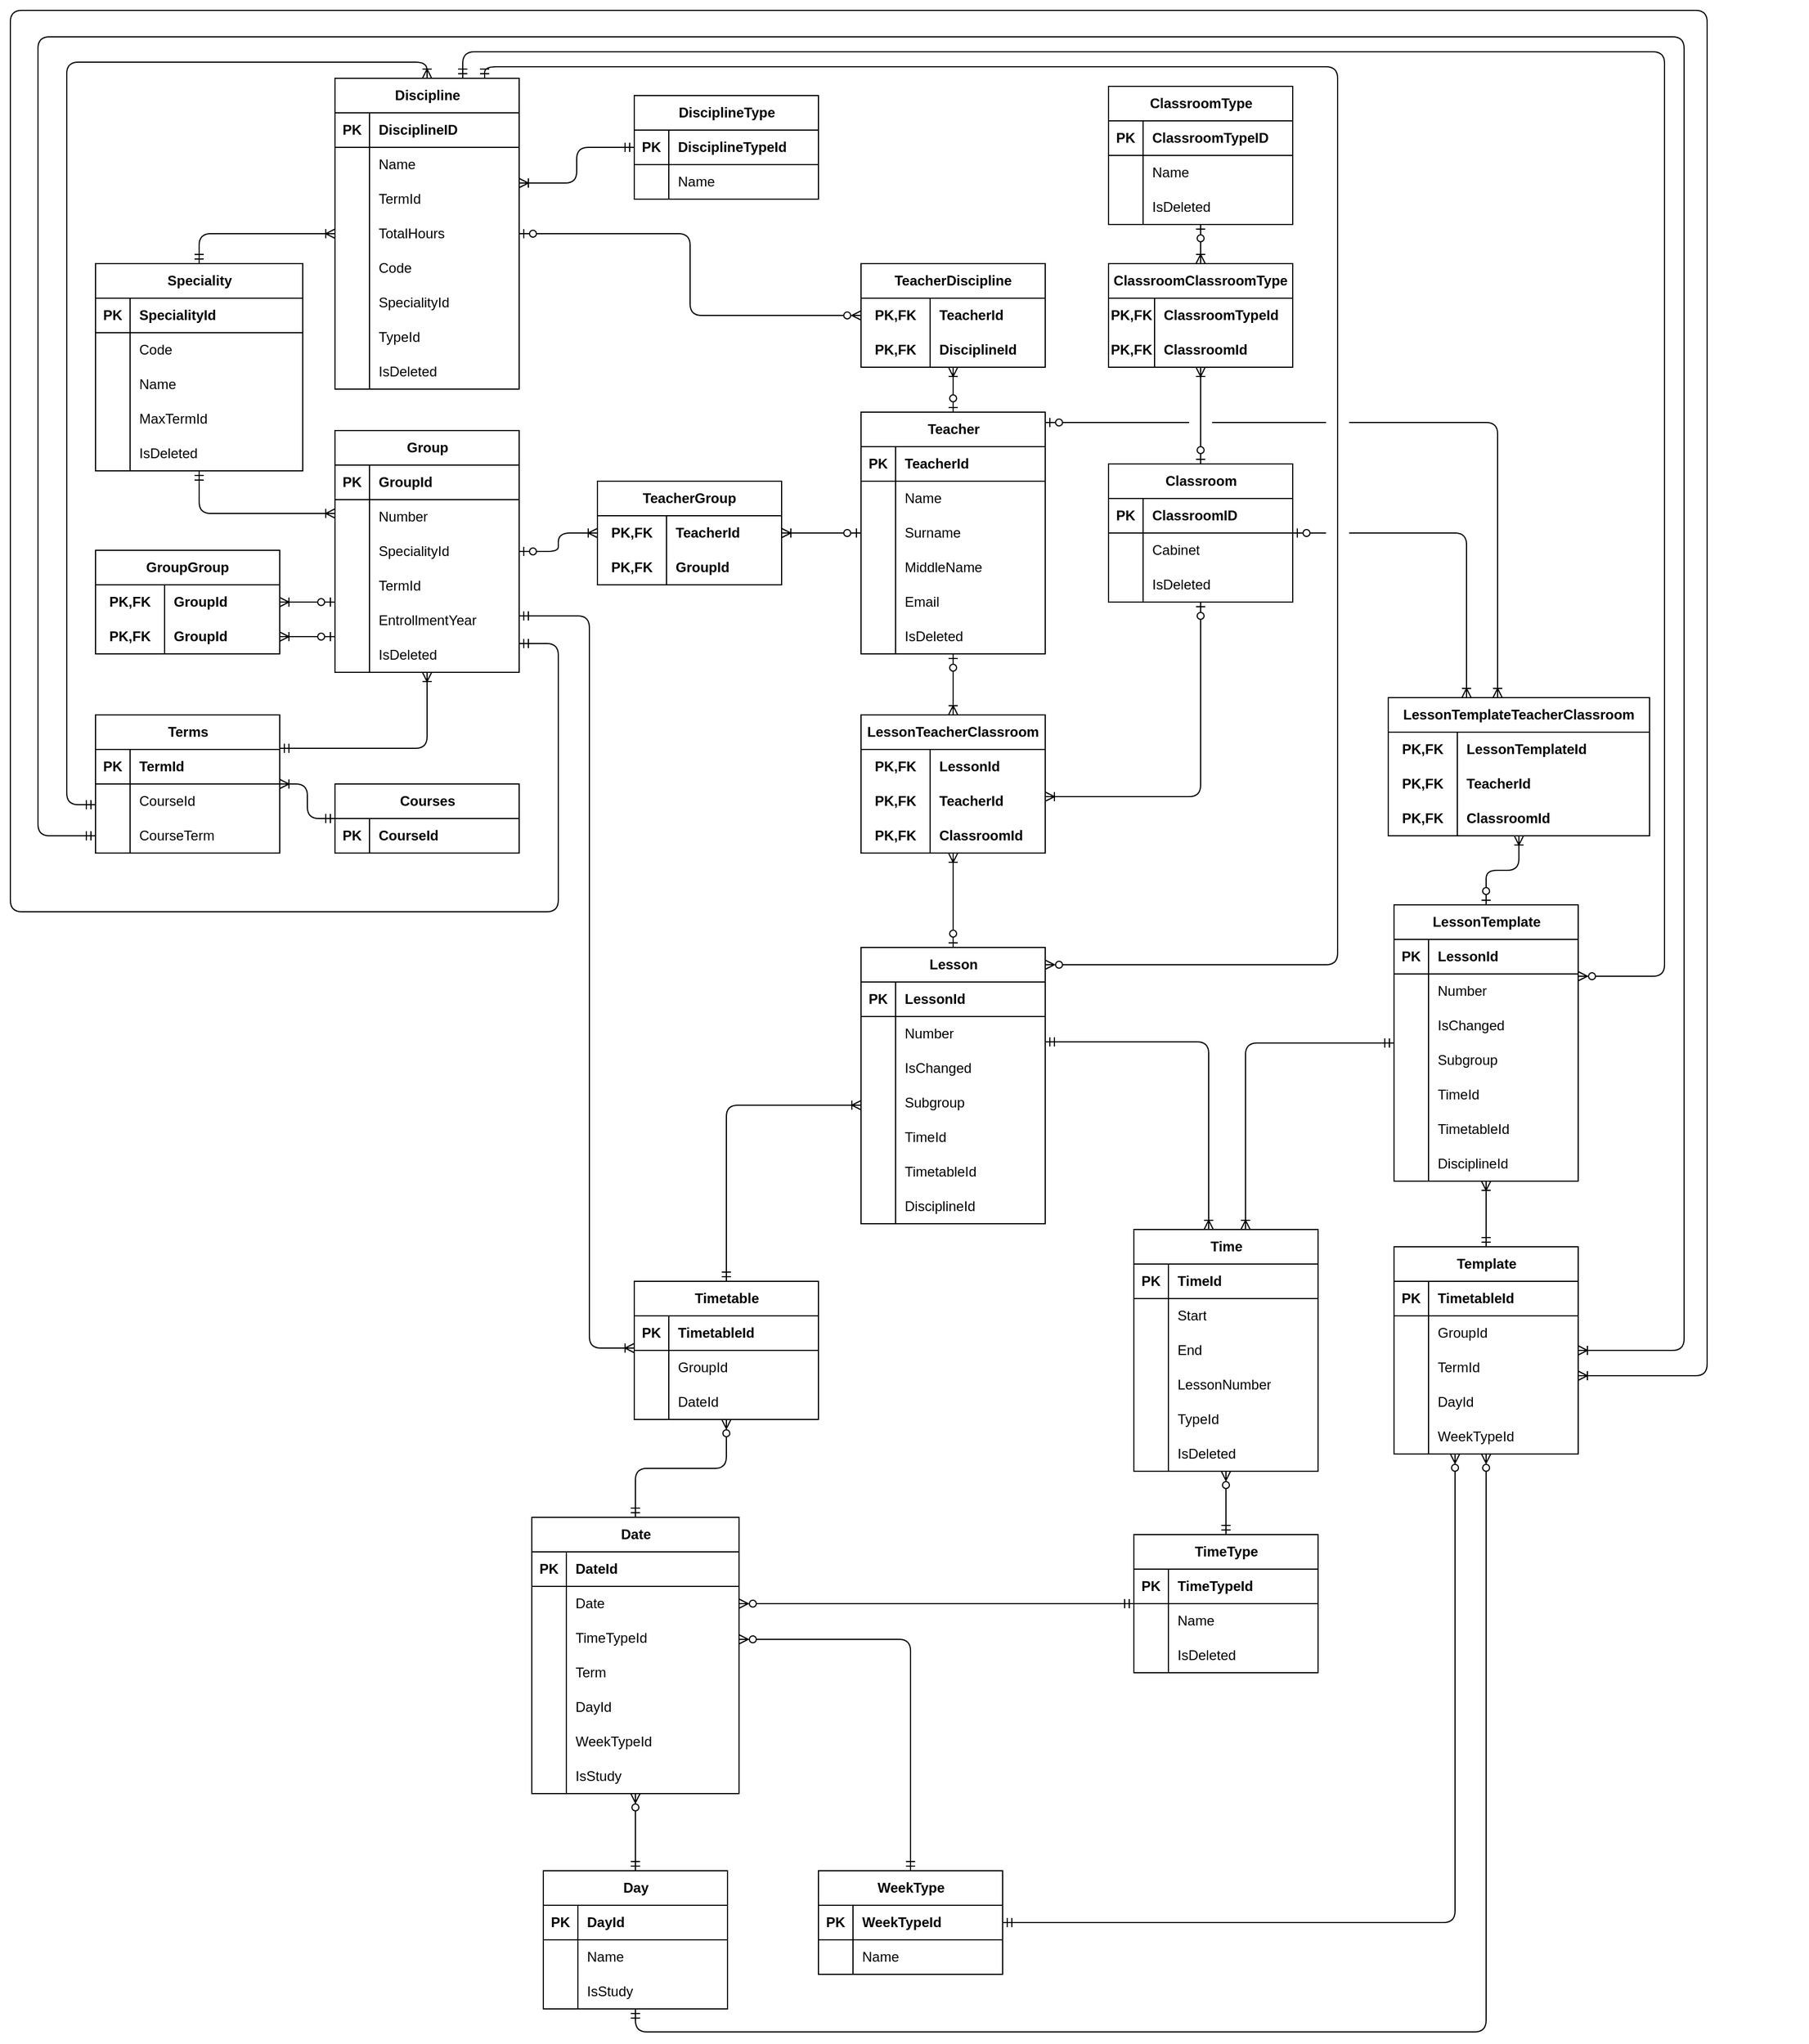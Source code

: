 <mxfile version="21.2.9" type="device">
  <diagram id="D1jPArVHwIVtToJO7EOz" name="Главная БД">
    <mxGraphModel dx="2847" dy="1259" grid="0" gridSize="10" guides="1" tooltips="1" connect="1" arrows="1" fold="1" page="0" pageScale="1" pageWidth="827" pageHeight="1169" math="0" shadow="0">
      <root>
        <mxCell id="0" />
        <mxCell id="1" parent="0" />
        <mxCell id="WXKJKRI3e-HYS1pm3y3t-1" value="Group" style="shape=table;startSize=30;container=1;collapsible=1;childLayout=tableLayout;fixedRows=1;rowLines=0;fontStyle=1;align=center;resizeLast=1;html=1;" parent="1" vertex="1">
          <mxGeometry x="-799" y="151" width="160" height="210" as="geometry" />
        </mxCell>
        <mxCell id="WXKJKRI3e-HYS1pm3y3t-2" value="" style="shape=tableRow;horizontal=0;startSize=0;swimlaneHead=0;swimlaneBody=0;fillColor=none;collapsible=0;dropTarget=0;points=[[0,0.5],[1,0.5]];portConstraint=eastwest;top=0;left=0;right=0;bottom=1;" parent="WXKJKRI3e-HYS1pm3y3t-1" vertex="1">
          <mxGeometry y="30" width="160" height="30" as="geometry" />
        </mxCell>
        <mxCell id="WXKJKRI3e-HYS1pm3y3t-3" value="PK" style="shape=partialRectangle;connectable=0;fillColor=none;top=0;left=0;bottom=0;right=0;fontStyle=1;overflow=hidden;whiteSpace=wrap;html=1;" parent="WXKJKRI3e-HYS1pm3y3t-2" vertex="1">
          <mxGeometry width="30" height="30" as="geometry">
            <mxRectangle width="30" height="30" as="alternateBounds" />
          </mxGeometry>
        </mxCell>
        <mxCell id="WXKJKRI3e-HYS1pm3y3t-4" value="GroupId" style="shape=partialRectangle;connectable=0;fillColor=none;top=0;left=0;bottom=0;right=0;align=left;spacingLeft=6;fontStyle=1;overflow=hidden;whiteSpace=wrap;html=1;strokeColor=default;" parent="WXKJKRI3e-HYS1pm3y3t-2" vertex="1">
          <mxGeometry x="30" width="130" height="30" as="geometry">
            <mxRectangle width="130" height="30" as="alternateBounds" />
          </mxGeometry>
        </mxCell>
        <mxCell id="WXKJKRI3e-HYS1pm3y3t-5" value="" style="shape=tableRow;horizontal=0;startSize=0;swimlaneHead=0;swimlaneBody=0;fillColor=none;collapsible=0;dropTarget=0;points=[[0,0.5],[1,0.5]];portConstraint=eastwest;top=0;left=0;right=0;bottom=0;" parent="WXKJKRI3e-HYS1pm3y3t-1" vertex="1">
          <mxGeometry y="60" width="160" height="30" as="geometry" />
        </mxCell>
        <mxCell id="WXKJKRI3e-HYS1pm3y3t-6" value="" style="shape=partialRectangle;connectable=0;fillColor=none;top=0;left=0;bottom=0;right=0;editable=1;overflow=hidden;whiteSpace=wrap;html=1;" parent="WXKJKRI3e-HYS1pm3y3t-5" vertex="1">
          <mxGeometry width="30" height="30" as="geometry">
            <mxRectangle width="30" height="30" as="alternateBounds" />
          </mxGeometry>
        </mxCell>
        <mxCell id="WXKJKRI3e-HYS1pm3y3t-7" value="Number" style="shape=partialRectangle;connectable=0;fillColor=none;top=0;left=0;bottom=0;right=0;align=left;spacingLeft=6;overflow=hidden;whiteSpace=wrap;html=1;" parent="WXKJKRI3e-HYS1pm3y3t-5" vertex="1">
          <mxGeometry x="30" width="130" height="30" as="geometry">
            <mxRectangle width="130" height="30" as="alternateBounds" />
          </mxGeometry>
        </mxCell>
        <mxCell id="WXKJKRI3e-HYS1pm3y3t-8" value="" style="shape=tableRow;horizontal=0;startSize=0;swimlaneHead=0;swimlaneBody=0;fillColor=none;collapsible=0;dropTarget=0;points=[[0,0.5],[1,0.5]];portConstraint=eastwest;top=0;left=0;right=0;bottom=0;" parent="WXKJKRI3e-HYS1pm3y3t-1" vertex="1">
          <mxGeometry y="90" width="160" height="30" as="geometry" />
        </mxCell>
        <mxCell id="WXKJKRI3e-HYS1pm3y3t-9" value="" style="shape=partialRectangle;connectable=0;fillColor=none;top=0;left=0;bottom=0;right=0;editable=1;overflow=hidden;whiteSpace=wrap;html=1;" parent="WXKJKRI3e-HYS1pm3y3t-8" vertex="1">
          <mxGeometry width="30" height="30" as="geometry">
            <mxRectangle width="30" height="30" as="alternateBounds" />
          </mxGeometry>
        </mxCell>
        <mxCell id="WXKJKRI3e-HYS1pm3y3t-10" value="SpecialityId" style="shape=partialRectangle;connectable=0;fillColor=none;top=0;left=0;bottom=0;right=0;align=left;spacingLeft=6;overflow=hidden;whiteSpace=wrap;html=1;" parent="WXKJKRI3e-HYS1pm3y3t-8" vertex="1">
          <mxGeometry x="30" width="130" height="30" as="geometry">
            <mxRectangle width="130" height="30" as="alternateBounds" />
          </mxGeometry>
        </mxCell>
        <mxCell id="WXKJKRI3e-HYS1pm3y3t-11" value="" style="shape=tableRow;horizontal=0;startSize=0;swimlaneHead=0;swimlaneBody=0;fillColor=none;collapsible=0;dropTarget=0;points=[[0,0.5],[1,0.5]];portConstraint=eastwest;top=0;left=0;right=0;bottom=0;" parent="WXKJKRI3e-HYS1pm3y3t-1" vertex="1">
          <mxGeometry y="120" width="160" height="30" as="geometry" />
        </mxCell>
        <mxCell id="WXKJKRI3e-HYS1pm3y3t-12" value="" style="shape=partialRectangle;connectable=0;fillColor=none;top=0;left=0;bottom=0;right=0;editable=1;overflow=hidden;whiteSpace=wrap;html=1;" parent="WXKJKRI3e-HYS1pm3y3t-11" vertex="1">
          <mxGeometry width="30" height="30" as="geometry">
            <mxRectangle width="30" height="30" as="alternateBounds" />
          </mxGeometry>
        </mxCell>
        <mxCell id="WXKJKRI3e-HYS1pm3y3t-13" value="TermId" style="shape=partialRectangle;connectable=0;fillColor=none;top=0;left=0;bottom=0;right=0;align=left;spacingLeft=6;overflow=hidden;whiteSpace=wrap;html=1;" parent="WXKJKRI3e-HYS1pm3y3t-11" vertex="1">
          <mxGeometry x="30" width="130" height="30" as="geometry">
            <mxRectangle width="130" height="30" as="alternateBounds" />
          </mxGeometry>
        </mxCell>
        <mxCell id="WXKJKRI3e-HYS1pm3y3t-14" style="shape=tableRow;horizontal=0;startSize=0;swimlaneHead=0;swimlaneBody=0;fillColor=none;collapsible=0;dropTarget=0;points=[[0,0.5],[1,0.5]];portConstraint=eastwest;top=0;left=0;right=0;bottom=0;" parent="WXKJKRI3e-HYS1pm3y3t-1" vertex="1">
          <mxGeometry y="150" width="160" height="30" as="geometry" />
        </mxCell>
        <mxCell id="WXKJKRI3e-HYS1pm3y3t-15" style="shape=partialRectangle;connectable=0;fillColor=none;top=0;left=0;bottom=0;right=0;editable=1;overflow=hidden;whiteSpace=wrap;html=1;" parent="WXKJKRI3e-HYS1pm3y3t-14" vertex="1">
          <mxGeometry width="30" height="30" as="geometry">
            <mxRectangle width="30" height="30" as="alternateBounds" />
          </mxGeometry>
        </mxCell>
        <mxCell id="WXKJKRI3e-HYS1pm3y3t-16" value="EntrollmentYear" style="shape=partialRectangle;connectable=0;fillColor=none;top=0;left=0;bottom=0;right=0;align=left;spacingLeft=6;overflow=hidden;whiteSpace=wrap;html=1;" parent="WXKJKRI3e-HYS1pm3y3t-14" vertex="1">
          <mxGeometry x="30" width="130" height="30" as="geometry">
            <mxRectangle width="130" height="30" as="alternateBounds" />
          </mxGeometry>
        </mxCell>
        <mxCell id="WXKJKRI3e-HYS1pm3y3t-17" style="shape=tableRow;horizontal=0;startSize=0;swimlaneHead=0;swimlaneBody=0;fillColor=none;collapsible=0;dropTarget=0;points=[[0,0.5],[1,0.5]];portConstraint=eastwest;top=0;left=0;right=0;bottom=0;" parent="WXKJKRI3e-HYS1pm3y3t-1" vertex="1">
          <mxGeometry y="180" width="160" height="30" as="geometry" />
        </mxCell>
        <mxCell id="WXKJKRI3e-HYS1pm3y3t-18" style="shape=partialRectangle;connectable=0;fillColor=none;top=0;left=0;bottom=0;right=0;editable=1;overflow=hidden;whiteSpace=wrap;html=1;" parent="WXKJKRI3e-HYS1pm3y3t-17" vertex="1">
          <mxGeometry width="30" height="30" as="geometry">
            <mxRectangle width="30" height="30" as="alternateBounds" />
          </mxGeometry>
        </mxCell>
        <mxCell id="WXKJKRI3e-HYS1pm3y3t-19" value="IsDeleted" style="shape=partialRectangle;connectable=0;fillColor=none;top=0;left=0;bottom=0;right=0;align=left;spacingLeft=6;overflow=hidden;whiteSpace=wrap;html=1;" parent="WXKJKRI3e-HYS1pm3y3t-17" vertex="1">
          <mxGeometry x="30" width="130" height="30" as="geometry">
            <mxRectangle width="130" height="30" as="alternateBounds" />
          </mxGeometry>
        </mxCell>
        <mxCell id="WXKJKRI3e-HYS1pm3y3t-20" value="TeacherGroup" style="shape=table;startSize=30;container=1;collapsible=1;childLayout=tableLayout;fixedRows=1;rowLines=0;fontStyle=1;align=center;resizeLast=1;html=1;whiteSpace=wrap;" parent="1" vertex="1">
          <mxGeometry x="-571" y="195" width="160" height="90" as="geometry" />
        </mxCell>
        <mxCell id="WXKJKRI3e-HYS1pm3y3t-21" value="" style="shape=tableRow;horizontal=0;startSize=0;swimlaneHead=0;swimlaneBody=0;fillColor=none;collapsible=0;dropTarget=0;points=[[0,0.5],[1,0.5]];portConstraint=eastwest;top=0;left=0;right=0;bottom=0;html=1;" parent="WXKJKRI3e-HYS1pm3y3t-20" vertex="1">
          <mxGeometry y="30" width="160" height="30" as="geometry" />
        </mxCell>
        <mxCell id="WXKJKRI3e-HYS1pm3y3t-22" value="PK,FK" style="shape=partialRectangle;connectable=0;fillColor=none;top=0;left=0;bottom=0;right=0;fontStyle=1;overflow=hidden;html=1;whiteSpace=wrap;" parent="WXKJKRI3e-HYS1pm3y3t-21" vertex="1">
          <mxGeometry width="60.0" height="30" as="geometry">
            <mxRectangle width="60.0" height="30" as="alternateBounds" />
          </mxGeometry>
        </mxCell>
        <mxCell id="WXKJKRI3e-HYS1pm3y3t-23" value="TeacherId" style="shape=partialRectangle;connectable=0;fillColor=none;top=0;left=0;bottom=0;right=0;align=left;spacingLeft=6;fontStyle=1;overflow=hidden;html=1;whiteSpace=wrap;" parent="WXKJKRI3e-HYS1pm3y3t-21" vertex="1">
          <mxGeometry x="60.0" width="100.0" height="30" as="geometry">
            <mxRectangle width="100.0" height="30" as="alternateBounds" />
          </mxGeometry>
        </mxCell>
        <mxCell id="WXKJKRI3e-HYS1pm3y3t-24" value="" style="shape=tableRow;horizontal=0;startSize=0;swimlaneHead=0;swimlaneBody=0;fillColor=none;collapsible=0;dropTarget=0;points=[[0,0.5],[1,0.5]];portConstraint=eastwest;top=0;left=0;right=0;bottom=1;html=1;" parent="WXKJKRI3e-HYS1pm3y3t-20" vertex="1">
          <mxGeometry y="60" width="160" height="30" as="geometry" />
        </mxCell>
        <mxCell id="WXKJKRI3e-HYS1pm3y3t-25" value="PK,FK" style="shape=partialRectangle;connectable=0;fillColor=none;top=0;left=0;bottom=0;right=0;fontStyle=1;overflow=hidden;html=1;whiteSpace=wrap;" parent="WXKJKRI3e-HYS1pm3y3t-24" vertex="1">
          <mxGeometry width="60.0" height="30" as="geometry">
            <mxRectangle width="60.0" height="30" as="alternateBounds" />
          </mxGeometry>
        </mxCell>
        <mxCell id="WXKJKRI3e-HYS1pm3y3t-26" value="GroupId" style="shape=partialRectangle;connectable=0;fillColor=none;top=0;left=0;bottom=0;right=0;align=left;spacingLeft=6;fontStyle=1;overflow=hidden;html=1;whiteSpace=wrap;" parent="WXKJKRI3e-HYS1pm3y3t-24" vertex="1">
          <mxGeometry x="60.0" width="100.0" height="30" as="geometry">
            <mxRectangle width="100.0" height="30" as="alternateBounds" />
          </mxGeometry>
        </mxCell>
        <mxCell id="WXKJKRI3e-HYS1pm3y3t-27" style="edgeStyle=orthogonalEdgeStyle;rounded=0;orthogonalLoop=1;jettySize=auto;html=1;endArrow=ERzeroToOne;endFill=0;startArrow=ERoneToMany;startFill=0;jumpSize=20;jumpStyle=gap;" parent="1" source="WXKJKRI3e-HYS1pm3y3t-47" target="WXKJKRI3e-HYS1pm3y3t-28" edge="1">
          <mxGeometry relative="1" as="geometry">
            <mxPoint x="-56" y="112" as="targetPoint" />
          </mxGeometry>
        </mxCell>
        <mxCell id="WXKJKRI3e-HYS1pm3y3t-28" value="&lt;span style=&quot;background-color: rgb(255, 255, 255);&quot;&gt;Teacher&lt;/span&gt;" style="shape=table;startSize=30;container=1;collapsible=1;childLayout=tableLayout;fixedRows=1;rowLines=0;fontStyle=1;align=center;resizeLast=1;html=1;" parent="1" vertex="1">
          <mxGeometry x="-342" y="135" width="160" height="210" as="geometry" />
        </mxCell>
        <mxCell id="WXKJKRI3e-HYS1pm3y3t-29" value="" style="shape=tableRow;horizontal=0;startSize=0;swimlaneHead=0;swimlaneBody=0;fillColor=none;collapsible=0;dropTarget=0;points=[[0,0.5],[1,0.5]];portConstraint=eastwest;top=0;left=0;right=0;bottom=1;" parent="WXKJKRI3e-HYS1pm3y3t-28" vertex="1">
          <mxGeometry y="30" width="160" height="30" as="geometry" />
        </mxCell>
        <mxCell id="WXKJKRI3e-HYS1pm3y3t-30" value="PK" style="shape=partialRectangle;connectable=0;fillColor=none;top=0;left=0;bottom=0;right=0;fontStyle=1;overflow=hidden;whiteSpace=wrap;html=1;" parent="WXKJKRI3e-HYS1pm3y3t-29" vertex="1">
          <mxGeometry width="30" height="30" as="geometry">
            <mxRectangle width="30" height="30" as="alternateBounds" />
          </mxGeometry>
        </mxCell>
        <mxCell id="WXKJKRI3e-HYS1pm3y3t-31" value="TeacherId" style="shape=partialRectangle;connectable=0;fillColor=none;top=0;left=0;bottom=0;right=0;align=left;spacingLeft=6;fontStyle=1;overflow=hidden;whiteSpace=wrap;html=1;" parent="WXKJKRI3e-HYS1pm3y3t-29" vertex="1">
          <mxGeometry x="30" width="130" height="30" as="geometry">
            <mxRectangle width="130" height="30" as="alternateBounds" />
          </mxGeometry>
        </mxCell>
        <mxCell id="WXKJKRI3e-HYS1pm3y3t-32" value="" style="shape=tableRow;horizontal=0;startSize=0;swimlaneHead=0;swimlaneBody=0;fillColor=none;collapsible=0;dropTarget=0;points=[[0,0.5],[1,0.5]];portConstraint=eastwest;top=0;left=0;right=0;bottom=0;" parent="WXKJKRI3e-HYS1pm3y3t-28" vertex="1">
          <mxGeometry y="60" width="160" height="30" as="geometry" />
        </mxCell>
        <mxCell id="WXKJKRI3e-HYS1pm3y3t-33" value="" style="shape=partialRectangle;connectable=0;fillColor=none;top=0;left=0;bottom=0;right=0;editable=1;overflow=hidden;whiteSpace=wrap;html=1;" parent="WXKJKRI3e-HYS1pm3y3t-32" vertex="1">
          <mxGeometry width="30" height="30" as="geometry">
            <mxRectangle width="30" height="30" as="alternateBounds" />
          </mxGeometry>
        </mxCell>
        <mxCell id="WXKJKRI3e-HYS1pm3y3t-34" value="Name" style="shape=partialRectangle;connectable=0;fillColor=none;top=0;left=0;bottom=0;right=0;align=left;spacingLeft=6;overflow=hidden;whiteSpace=wrap;html=1;" parent="WXKJKRI3e-HYS1pm3y3t-32" vertex="1">
          <mxGeometry x="30" width="130" height="30" as="geometry">
            <mxRectangle width="130" height="30" as="alternateBounds" />
          </mxGeometry>
        </mxCell>
        <mxCell id="WXKJKRI3e-HYS1pm3y3t-35" value="" style="shape=tableRow;horizontal=0;startSize=0;swimlaneHead=0;swimlaneBody=0;fillColor=none;collapsible=0;dropTarget=0;points=[[0,0.5],[1,0.5]];portConstraint=eastwest;top=0;left=0;right=0;bottom=0;" parent="WXKJKRI3e-HYS1pm3y3t-28" vertex="1">
          <mxGeometry y="90" width="160" height="30" as="geometry" />
        </mxCell>
        <mxCell id="WXKJKRI3e-HYS1pm3y3t-36" value="" style="shape=partialRectangle;connectable=0;fillColor=none;top=0;left=0;bottom=0;right=0;editable=1;overflow=hidden;whiteSpace=wrap;html=1;" parent="WXKJKRI3e-HYS1pm3y3t-35" vertex="1">
          <mxGeometry width="30" height="30" as="geometry">
            <mxRectangle width="30" height="30" as="alternateBounds" />
          </mxGeometry>
        </mxCell>
        <mxCell id="WXKJKRI3e-HYS1pm3y3t-37" value="Surname" style="shape=partialRectangle;connectable=0;fillColor=none;top=0;left=0;bottom=0;right=0;align=left;spacingLeft=6;overflow=hidden;whiteSpace=wrap;html=1;" parent="WXKJKRI3e-HYS1pm3y3t-35" vertex="1">
          <mxGeometry x="30" width="130" height="30" as="geometry">
            <mxRectangle width="130" height="30" as="alternateBounds" />
          </mxGeometry>
        </mxCell>
        <mxCell id="WXKJKRI3e-HYS1pm3y3t-38" value="" style="shape=tableRow;horizontal=0;startSize=0;swimlaneHead=0;swimlaneBody=0;fillColor=none;collapsible=0;dropTarget=0;points=[[0,0.5],[1,0.5]];portConstraint=eastwest;top=0;left=0;right=0;bottom=0;" parent="WXKJKRI3e-HYS1pm3y3t-28" vertex="1">
          <mxGeometry y="120" width="160" height="30" as="geometry" />
        </mxCell>
        <mxCell id="WXKJKRI3e-HYS1pm3y3t-39" value="" style="shape=partialRectangle;connectable=0;fillColor=none;top=0;left=0;bottom=0;right=0;editable=1;overflow=hidden;whiteSpace=wrap;html=1;" parent="WXKJKRI3e-HYS1pm3y3t-38" vertex="1">
          <mxGeometry width="30" height="30" as="geometry">
            <mxRectangle width="30" height="30" as="alternateBounds" />
          </mxGeometry>
        </mxCell>
        <mxCell id="WXKJKRI3e-HYS1pm3y3t-40" value="MiddleName" style="shape=partialRectangle;connectable=0;fillColor=none;top=0;left=0;bottom=0;right=0;align=left;spacingLeft=6;overflow=hidden;whiteSpace=wrap;html=1;" parent="WXKJKRI3e-HYS1pm3y3t-38" vertex="1">
          <mxGeometry x="30" width="130" height="30" as="geometry">
            <mxRectangle width="130" height="30" as="alternateBounds" />
          </mxGeometry>
        </mxCell>
        <mxCell id="WXKJKRI3e-HYS1pm3y3t-41" style="shape=tableRow;horizontal=0;startSize=0;swimlaneHead=0;swimlaneBody=0;fillColor=none;collapsible=0;dropTarget=0;points=[[0,0.5],[1,0.5]];portConstraint=eastwest;top=0;left=0;right=0;bottom=0;" parent="WXKJKRI3e-HYS1pm3y3t-28" vertex="1">
          <mxGeometry y="150" width="160" height="30" as="geometry" />
        </mxCell>
        <mxCell id="WXKJKRI3e-HYS1pm3y3t-42" style="shape=partialRectangle;connectable=0;fillColor=none;top=0;left=0;bottom=0;right=0;editable=1;overflow=hidden;whiteSpace=wrap;html=1;" parent="WXKJKRI3e-HYS1pm3y3t-41" vertex="1">
          <mxGeometry width="30" height="30" as="geometry">
            <mxRectangle width="30" height="30" as="alternateBounds" />
          </mxGeometry>
        </mxCell>
        <mxCell id="WXKJKRI3e-HYS1pm3y3t-43" value="Email" style="shape=partialRectangle;connectable=0;fillColor=none;top=0;left=0;bottom=0;right=0;align=left;spacingLeft=6;overflow=hidden;whiteSpace=wrap;html=1;" parent="WXKJKRI3e-HYS1pm3y3t-41" vertex="1">
          <mxGeometry x="30" width="130" height="30" as="geometry">
            <mxRectangle width="130" height="30" as="alternateBounds" />
          </mxGeometry>
        </mxCell>
        <mxCell id="WXKJKRI3e-HYS1pm3y3t-44" style="shape=tableRow;horizontal=0;startSize=0;swimlaneHead=0;swimlaneBody=0;fillColor=none;collapsible=0;dropTarget=0;points=[[0,0.5],[1,0.5]];portConstraint=eastwest;top=0;left=0;right=0;bottom=0;" parent="WXKJKRI3e-HYS1pm3y3t-28" vertex="1">
          <mxGeometry y="180" width="160" height="30" as="geometry" />
        </mxCell>
        <mxCell id="WXKJKRI3e-HYS1pm3y3t-45" style="shape=partialRectangle;connectable=0;fillColor=none;top=0;left=0;bottom=0;right=0;editable=1;overflow=hidden;whiteSpace=wrap;html=1;" parent="WXKJKRI3e-HYS1pm3y3t-44" vertex="1">
          <mxGeometry width="30" height="30" as="geometry">
            <mxRectangle width="30" height="30" as="alternateBounds" />
          </mxGeometry>
        </mxCell>
        <mxCell id="WXKJKRI3e-HYS1pm3y3t-46" value="IsDeleted" style="shape=partialRectangle;connectable=0;fillColor=none;top=0;left=0;bottom=0;right=0;align=left;spacingLeft=6;overflow=hidden;whiteSpace=wrap;html=1;" parent="WXKJKRI3e-HYS1pm3y3t-44" vertex="1">
          <mxGeometry x="30" width="130" height="30" as="geometry">
            <mxRectangle width="130" height="30" as="alternateBounds" />
          </mxGeometry>
        </mxCell>
        <mxCell id="WXKJKRI3e-HYS1pm3y3t-47" value="TeacherDiscipline" style="shape=table;startSize=30;container=1;collapsible=1;childLayout=tableLayout;fixedRows=1;rowLines=0;fontStyle=1;align=center;resizeLast=1;html=1;whiteSpace=wrap;" parent="1" vertex="1">
          <mxGeometry x="-342" y="6" width="160" height="90" as="geometry" />
        </mxCell>
        <mxCell id="WXKJKRI3e-HYS1pm3y3t-48" value="" style="shape=tableRow;horizontal=0;startSize=0;swimlaneHead=0;swimlaneBody=0;fillColor=none;collapsible=0;dropTarget=0;points=[[0,0.5],[1,0.5]];portConstraint=eastwest;top=0;left=0;right=0;bottom=0;html=1;" parent="WXKJKRI3e-HYS1pm3y3t-47" vertex="1">
          <mxGeometry y="30" width="160" height="30" as="geometry" />
        </mxCell>
        <mxCell id="WXKJKRI3e-HYS1pm3y3t-49" value="PK,FK" style="shape=partialRectangle;connectable=0;fillColor=none;top=0;left=0;bottom=0;right=0;fontStyle=1;overflow=hidden;html=1;whiteSpace=wrap;" parent="WXKJKRI3e-HYS1pm3y3t-48" vertex="1">
          <mxGeometry width="60.0" height="30" as="geometry">
            <mxRectangle width="60.0" height="30" as="alternateBounds" />
          </mxGeometry>
        </mxCell>
        <mxCell id="WXKJKRI3e-HYS1pm3y3t-50" value="TeacherId" style="shape=partialRectangle;connectable=0;fillColor=none;top=0;left=0;bottom=0;right=0;align=left;spacingLeft=6;fontStyle=1;overflow=hidden;html=1;whiteSpace=wrap;" parent="WXKJKRI3e-HYS1pm3y3t-48" vertex="1">
          <mxGeometry x="60.0" width="100.0" height="30" as="geometry">
            <mxRectangle width="100.0" height="30" as="alternateBounds" />
          </mxGeometry>
        </mxCell>
        <mxCell id="WXKJKRI3e-HYS1pm3y3t-51" value="" style="shape=tableRow;horizontal=0;startSize=0;swimlaneHead=0;swimlaneBody=0;fillColor=none;collapsible=0;dropTarget=0;points=[[0,0.5],[1,0.5]];portConstraint=eastwest;top=0;left=0;right=0;bottom=1;html=1;" parent="WXKJKRI3e-HYS1pm3y3t-47" vertex="1">
          <mxGeometry y="60" width="160" height="30" as="geometry" />
        </mxCell>
        <mxCell id="WXKJKRI3e-HYS1pm3y3t-52" value="PK,FK" style="shape=partialRectangle;connectable=0;fillColor=none;top=0;left=0;bottom=0;right=0;fontStyle=1;overflow=hidden;html=1;whiteSpace=wrap;" parent="WXKJKRI3e-HYS1pm3y3t-51" vertex="1">
          <mxGeometry width="60.0" height="30" as="geometry">
            <mxRectangle width="60.0" height="30" as="alternateBounds" />
          </mxGeometry>
        </mxCell>
        <mxCell id="WXKJKRI3e-HYS1pm3y3t-53" value="DisciplineId" style="shape=partialRectangle;connectable=0;fillColor=none;top=0;left=0;bottom=0;right=0;align=left;spacingLeft=6;fontStyle=1;overflow=hidden;html=1;whiteSpace=wrap;" parent="WXKJKRI3e-HYS1pm3y3t-51" vertex="1">
          <mxGeometry x="60.0" width="100.0" height="30" as="geometry">
            <mxRectangle width="100.0" height="30" as="alternateBounds" />
          </mxGeometry>
        </mxCell>
        <mxCell id="WXKJKRI3e-HYS1pm3y3t-54" value="Discipline" style="shape=table;startSize=30;container=1;collapsible=1;childLayout=tableLayout;fixedRows=1;rowLines=0;fontStyle=1;align=center;resizeLast=1;html=1;" parent="1" vertex="1">
          <mxGeometry x="-799" y="-155" width="160" height="270" as="geometry" />
        </mxCell>
        <mxCell id="WXKJKRI3e-HYS1pm3y3t-55" value="" style="shape=tableRow;horizontal=0;startSize=0;swimlaneHead=0;swimlaneBody=0;fillColor=none;collapsible=0;dropTarget=0;points=[[0,0.5],[1,0.5]];portConstraint=eastwest;top=0;left=0;right=0;bottom=1;" parent="WXKJKRI3e-HYS1pm3y3t-54" vertex="1">
          <mxGeometry y="30" width="160" height="30" as="geometry" />
        </mxCell>
        <mxCell id="WXKJKRI3e-HYS1pm3y3t-56" value="PK" style="shape=partialRectangle;connectable=0;fillColor=none;top=0;left=0;bottom=0;right=0;fontStyle=1;overflow=hidden;whiteSpace=wrap;html=1;" parent="WXKJKRI3e-HYS1pm3y3t-55" vertex="1">
          <mxGeometry width="30" height="30" as="geometry">
            <mxRectangle width="30" height="30" as="alternateBounds" />
          </mxGeometry>
        </mxCell>
        <mxCell id="WXKJKRI3e-HYS1pm3y3t-57" value="DisciplineID" style="shape=partialRectangle;connectable=0;fillColor=none;top=0;left=0;bottom=0;right=0;align=left;spacingLeft=6;fontStyle=1;overflow=hidden;whiteSpace=wrap;html=1;" parent="WXKJKRI3e-HYS1pm3y3t-55" vertex="1">
          <mxGeometry x="30" width="130" height="30" as="geometry">
            <mxRectangle width="130" height="30" as="alternateBounds" />
          </mxGeometry>
        </mxCell>
        <mxCell id="WXKJKRI3e-HYS1pm3y3t-58" value="" style="shape=tableRow;horizontal=0;startSize=0;swimlaneHead=0;swimlaneBody=0;fillColor=none;collapsible=0;dropTarget=0;points=[[0,0.5],[1,0.5]];portConstraint=eastwest;top=0;left=0;right=0;bottom=0;" parent="WXKJKRI3e-HYS1pm3y3t-54" vertex="1">
          <mxGeometry y="60" width="160" height="30" as="geometry" />
        </mxCell>
        <mxCell id="WXKJKRI3e-HYS1pm3y3t-59" value="" style="shape=partialRectangle;connectable=0;fillColor=none;top=0;left=0;bottom=0;right=0;editable=1;overflow=hidden;whiteSpace=wrap;html=1;" parent="WXKJKRI3e-HYS1pm3y3t-58" vertex="1">
          <mxGeometry width="30" height="30" as="geometry">
            <mxRectangle width="30" height="30" as="alternateBounds" />
          </mxGeometry>
        </mxCell>
        <mxCell id="WXKJKRI3e-HYS1pm3y3t-60" value="Name" style="shape=partialRectangle;connectable=0;fillColor=none;top=0;left=0;bottom=0;right=0;align=left;spacingLeft=6;overflow=hidden;whiteSpace=wrap;html=1;" parent="WXKJKRI3e-HYS1pm3y3t-58" vertex="1">
          <mxGeometry x="30" width="130" height="30" as="geometry">
            <mxRectangle width="130" height="30" as="alternateBounds" />
          </mxGeometry>
        </mxCell>
        <mxCell id="WXKJKRI3e-HYS1pm3y3t-64" style="shape=tableRow;horizontal=0;startSize=0;swimlaneHead=0;swimlaneBody=0;fillColor=none;collapsible=0;dropTarget=0;points=[[0,0.5],[1,0.5]];portConstraint=eastwest;top=0;left=0;right=0;bottom=0;" parent="WXKJKRI3e-HYS1pm3y3t-54" vertex="1">
          <mxGeometry y="90" width="160" height="30" as="geometry" />
        </mxCell>
        <mxCell id="WXKJKRI3e-HYS1pm3y3t-65" style="shape=partialRectangle;connectable=0;fillColor=none;top=0;left=0;bottom=0;right=0;editable=1;overflow=hidden;whiteSpace=wrap;html=1;" parent="WXKJKRI3e-HYS1pm3y3t-64" vertex="1">
          <mxGeometry width="30" height="30" as="geometry">
            <mxRectangle width="30" height="30" as="alternateBounds" />
          </mxGeometry>
        </mxCell>
        <mxCell id="WXKJKRI3e-HYS1pm3y3t-66" value="TermId" style="shape=partialRectangle;connectable=0;fillColor=none;top=0;left=0;bottom=0;right=0;align=left;spacingLeft=6;overflow=hidden;whiteSpace=wrap;html=1;" parent="WXKJKRI3e-HYS1pm3y3t-64" vertex="1">
          <mxGeometry x="30" width="130" height="30" as="geometry">
            <mxRectangle width="130" height="30" as="alternateBounds" />
          </mxGeometry>
        </mxCell>
        <mxCell id="WXKJKRI3e-HYS1pm3y3t-67" value="" style="shape=tableRow;horizontal=0;startSize=0;swimlaneHead=0;swimlaneBody=0;fillColor=none;collapsible=0;dropTarget=0;points=[[0,0.5],[1,0.5]];portConstraint=eastwest;top=0;left=0;right=0;bottom=0;" parent="WXKJKRI3e-HYS1pm3y3t-54" vertex="1">
          <mxGeometry y="120" width="160" height="30" as="geometry" />
        </mxCell>
        <mxCell id="WXKJKRI3e-HYS1pm3y3t-68" value="" style="shape=partialRectangle;connectable=0;fillColor=none;top=0;left=0;bottom=0;right=0;editable=1;overflow=hidden;whiteSpace=wrap;html=1;" parent="WXKJKRI3e-HYS1pm3y3t-67" vertex="1">
          <mxGeometry width="30" height="30" as="geometry">
            <mxRectangle width="30" height="30" as="alternateBounds" />
          </mxGeometry>
        </mxCell>
        <mxCell id="WXKJKRI3e-HYS1pm3y3t-69" value="TotalHours" style="shape=partialRectangle;connectable=0;fillColor=none;top=0;left=0;bottom=0;right=0;align=left;spacingLeft=6;overflow=hidden;whiteSpace=wrap;html=1;" parent="WXKJKRI3e-HYS1pm3y3t-67" vertex="1">
          <mxGeometry x="30" width="130" height="30" as="geometry">
            <mxRectangle width="130" height="30" as="alternateBounds" />
          </mxGeometry>
        </mxCell>
        <mxCell id="WXKJKRI3e-HYS1pm3y3t-70" style="shape=tableRow;horizontal=0;startSize=0;swimlaneHead=0;swimlaneBody=0;fillColor=none;collapsible=0;dropTarget=0;points=[[0,0.5],[1,0.5]];portConstraint=eastwest;top=0;left=0;right=0;bottom=0;" parent="WXKJKRI3e-HYS1pm3y3t-54" vertex="1">
          <mxGeometry y="150" width="160" height="30" as="geometry" />
        </mxCell>
        <mxCell id="WXKJKRI3e-HYS1pm3y3t-71" style="shape=partialRectangle;connectable=0;fillColor=none;top=0;left=0;bottom=0;right=0;editable=1;overflow=hidden;whiteSpace=wrap;html=1;" parent="WXKJKRI3e-HYS1pm3y3t-70" vertex="1">
          <mxGeometry width="30" height="30" as="geometry">
            <mxRectangle width="30" height="30" as="alternateBounds" />
          </mxGeometry>
        </mxCell>
        <mxCell id="WXKJKRI3e-HYS1pm3y3t-72" value="Code" style="shape=partialRectangle;connectable=0;fillColor=none;top=0;left=0;bottom=0;right=0;align=left;spacingLeft=6;overflow=hidden;whiteSpace=wrap;html=1;" parent="WXKJKRI3e-HYS1pm3y3t-70" vertex="1">
          <mxGeometry x="30" width="130" height="30" as="geometry">
            <mxRectangle width="130" height="30" as="alternateBounds" />
          </mxGeometry>
        </mxCell>
        <mxCell id="WXKJKRI3e-HYS1pm3y3t-73" style="shape=tableRow;horizontal=0;startSize=0;swimlaneHead=0;swimlaneBody=0;fillColor=none;collapsible=0;dropTarget=0;points=[[0,0.5],[1,0.5]];portConstraint=eastwest;top=0;left=0;right=0;bottom=0;" parent="WXKJKRI3e-HYS1pm3y3t-54" vertex="1">
          <mxGeometry y="180" width="160" height="30" as="geometry" />
        </mxCell>
        <mxCell id="WXKJKRI3e-HYS1pm3y3t-74" style="shape=partialRectangle;connectable=0;fillColor=none;top=0;left=0;bottom=0;right=0;editable=1;overflow=hidden;whiteSpace=wrap;html=1;" parent="WXKJKRI3e-HYS1pm3y3t-73" vertex="1">
          <mxGeometry width="30" height="30" as="geometry">
            <mxRectangle width="30" height="30" as="alternateBounds" />
          </mxGeometry>
        </mxCell>
        <mxCell id="WXKJKRI3e-HYS1pm3y3t-75" value="SpecialityId" style="shape=partialRectangle;connectable=0;fillColor=none;top=0;left=0;bottom=0;right=0;align=left;spacingLeft=6;overflow=hidden;whiteSpace=wrap;html=1;" parent="WXKJKRI3e-HYS1pm3y3t-73" vertex="1">
          <mxGeometry x="30" width="130" height="30" as="geometry">
            <mxRectangle width="130" height="30" as="alternateBounds" />
          </mxGeometry>
        </mxCell>
        <mxCell id="2WDPL2r_M71J5v8gc7_X-18" style="shape=tableRow;horizontal=0;startSize=0;swimlaneHead=0;swimlaneBody=0;fillColor=none;collapsible=0;dropTarget=0;points=[[0,0.5],[1,0.5]];portConstraint=eastwest;top=0;left=0;right=0;bottom=0;" vertex="1" parent="WXKJKRI3e-HYS1pm3y3t-54">
          <mxGeometry y="210" width="160" height="30" as="geometry" />
        </mxCell>
        <mxCell id="2WDPL2r_M71J5v8gc7_X-19" style="shape=partialRectangle;connectable=0;fillColor=none;top=0;left=0;bottom=0;right=0;editable=1;overflow=hidden;whiteSpace=wrap;html=1;" vertex="1" parent="2WDPL2r_M71J5v8gc7_X-18">
          <mxGeometry width="30" height="30" as="geometry">
            <mxRectangle width="30" height="30" as="alternateBounds" />
          </mxGeometry>
        </mxCell>
        <mxCell id="2WDPL2r_M71J5v8gc7_X-20" value="TypeId" style="shape=partialRectangle;connectable=0;fillColor=none;top=0;left=0;bottom=0;right=0;align=left;spacingLeft=6;overflow=hidden;whiteSpace=wrap;html=1;" vertex="1" parent="2WDPL2r_M71J5v8gc7_X-18">
          <mxGeometry x="30" width="130" height="30" as="geometry">
            <mxRectangle width="130" height="30" as="alternateBounds" />
          </mxGeometry>
        </mxCell>
        <mxCell id="WXKJKRI3e-HYS1pm3y3t-76" style="shape=tableRow;horizontal=0;startSize=0;swimlaneHead=0;swimlaneBody=0;fillColor=none;collapsible=0;dropTarget=0;points=[[0,0.5],[1,0.5]];portConstraint=eastwest;top=0;left=0;right=0;bottom=0;" parent="WXKJKRI3e-HYS1pm3y3t-54" vertex="1">
          <mxGeometry y="240" width="160" height="30" as="geometry" />
        </mxCell>
        <mxCell id="WXKJKRI3e-HYS1pm3y3t-77" style="shape=partialRectangle;connectable=0;fillColor=none;top=0;left=0;bottom=0;right=0;editable=1;overflow=hidden;whiteSpace=wrap;html=1;" parent="WXKJKRI3e-HYS1pm3y3t-76" vertex="1">
          <mxGeometry width="30" height="30" as="geometry">
            <mxRectangle width="30" height="30" as="alternateBounds" />
          </mxGeometry>
        </mxCell>
        <mxCell id="WXKJKRI3e-HYS1pm3y3t-78" value="IsDeleted" style="shape=partialRectangle;connectable=0;fillColor=none;top=0;left=0;bottom=0;right=0;align=left;spacingLeft=6;overflow=hidden;whiteSpace=wrap;html=1;" parent="WXKJKRI3e-HYS1pm3y3t-76" vertex="1">
          <mxGeometry x="30" width="130" height="30" as="geometry">
            <mxRectangle width="130" height="30" as="alternateBounds" />
          </mxGeometry>
        </mxCell>
        <mxCell id="WXKJKRI3e-HYS1pm3y3t-79" style="edgeStyle=orthogonalEdgeStyle;orthogonalLoop=1;jettySize=auto;html=1;endArrow=ERzeroToMany;endFill=0;startArrow=ERzeroToOne;startFill=0;jumpStyle=gap;shadow=0;rounded=1;jumpSize=20;" parent="1" source="WXKJKRI3e-HYS1pm3y3t-54" target="WXKJKRI3e-HYS1pm3y3t-47" edge="1">
          <mxGeometry relative="1" as="geometry">
            <mxPoint x="-258" y="90" as="sourcePoint" />
          </mxGeometry>
        </mxCell>
        <mxCell id="WXKJKRI3e-HYS1pm3y3t-80" style="edgeStyle=orthogonalEdgeStyle;orthogonalLoop=1;jettySize=auto;html=1;endArrow=ERzeroToOne;endFill=0;startArrow=ERoneToMany;startFill=0;jumpStyle=gap;shadow=0;rounded=1;jumpSize=20;" parent="1" source="WXKJKRI3e-HYS1pm3y3t-20" target="WXKJKRI3e-HYS1pm3y3t-28" edge="1">
          <mxGeometry relative="1" as="geometry">
            <mxPoint x="-280" y="343" as="sourcePoint" />
          </mxGeometry>
        </mxCell>
        <mxCell id="WXKJKRI3e-HYS1pm3y3t-81" style="edgeStyle=orthogonalEdgeStyle;orthogonalLoop=1;jettySize=auto;html=1;endArrow=ERzeroToOne;endFill=0;startArrow=ERoneToMany;startFill=0;jumpStyle=gap;shadow=0;rounded=1;jumpSize=20;" parent="1" source="WXKJKRI3e-HYS1pm3y3t-20" target="WXKJKRI3e-HYS1pm3y3t-1" edge="1">
          <mxGeometry relative="1" as="geometry">
            <mxPoint x="-487" y="304" as="targetPoint" />
          </mxGeometry>
        </mxCell>
        <mxCell id="WXKJKRI3e-HYS1pm3y3t-89" style="edgeStyle=orthogonalEdgeStyle;orthogonalLoop=1;jettySize=auto;html=1;endArrow=ERzeroToOne;endFill=0;startArrow=ERoneToMany;startFill=0;jumpStyle=gap;shadow=0;rounded=1;jumpSize=20;" parent="1" source="WXKJKRI3e-HYS1pm3y3t-101" target="WXKJKRI3e-HYS1pm3y3t-90" edge="1">
          <mxGeometry relative="1" as="geometry">
            <mxPoint x="212" y="122" as="targetPoint" />
          </mxGeometry>
        </mxCell>
        <mxCell id="WXKJKRI3e-HYS1pm3y3t-90" value="&lt;span style=&quot;background-color: rgb(255, 255, 255);&quot;&gt;Classroom&lt;/span&gt;" style="shape=table;startSize=30;container=1;collapsible=1;childLayout=tableLayout;fixedRows=1;rowLines=0;fontStyle=1;align=center;resizeLast=1;html=1;" parent="1" vertex="1">
          <mxGeometry x="-127" y="180" width="160" height="120" as="geometry" />
        </mxCell>
        <mxCell id="WXKJKRI3e-HYS1pm3y3t-91" value="" style="shape=tableRow;horizontal=0;startSize=0;swimlaneHead=0;swimlaneBody=0;fillColor=none;collapsible=0;dropTarget=0;points=[[0,0.5],[1,0.5]];portConstraint=eastwest;top=0;left=0;right=0;bottom=1;" parent="WXKJKRI3e-HYS1pm3y3t-90" vertex="1">
          <mxGeometry y="30" width="160" height="30" as="geometry" />
        </mxCell>
        <mxCell id="WXKJKRI3e-HYS1pm3y3t-92" value="PK" style="shape=partialRectangle;connectable=0;fillColor=none;top=0;left=0;bottom=0;right=0;fontStyle=1;overflow=hidden;whiteSpace=wrap;html=1;" parent="WXKJKRI3e-HYS1pm3y3t-91" vertex="1">
          <mxGeometry width="30" height="30" as="geometry">
            <mxRectangle width="30" height="30" as="alternateBounds" />
          </mxGeometry>
        </mxCell>
        <mxCell id="WXKJKRI3e-HYS1pm3y3t-93" value="ClassroomID" style="shape=partialRectangle;connectable=0;fillColor=none;top=0;left=0;bottom=0;right=0;align=left;spacingLeft=6;fontStyle=1;overflow=hidden;whiteSpace=wrap;html=1;" parent="WXKJKRI3e-HYS1pm3y3t-91" vertex="1">
          <mxGeometry x="30" width="130" height="30" as="geometry">
            <mxRectangle width="130" height="30" as="alternateBounds" />
          </mxGeometry>
        </mxCell>
        <mxCell id="WXKJKRI3e-HYS1pm3y3t-94" value="" style="shape=tableRow;horizontal=0;startSize=0;swimlaneHead=0;swimlaneBody=0;fillColor=none;collapsible=0;dropTarget=0;points=[[0,0.5],[1,0.5]];portConstraint=eastwest;top=0;left=0;right=0;bottom=0;" parent="WXKJKRI3e-HYS1pm3y3t-90" vertex="1">
          <mxGeometry y="60" width="160" height="30" as="geometry" />
        </mxCell>
        <mxCell id="WXKJKRI3e-HYS1pm3y3t-95" value="" style="shape=partialRectangle;connectable=0;fillColor=none;top=0;left=0;bottom=0;right=0;editable=1;overflow=hidden;whiteSpace=wrap;html=1;" parent="WXKJKRI3e-HYS1pm3y3t-94" vertex="1">
          <mxGeometry width="30" height="30" as="geometry">
            <mxRectangle width="30" height="30" as="alternateBounds" />
          </mxGeometry>
        </mxCell>
        <mxCell id="WXKJKRI3e-HYS1pm3y3t-96" value="Cabinet" style="shape=partialRectangle;connectable=0;fillColor=none;top=0;left=0;bottom=0;right=0;align=left;spacingLeft=6;overflow=hidden;whiteSpace=wrap;html=1;" parent="WXKJKRI3e-HYS1pm3y3t-94" vertex="1">
          <mxGeometry x="30" width="130" height="30" as="geometry">
            <mxRectangle width="130" height="30" as="alternateBounds" />
          </mxGeometry>
        </mxCell>
        <mxCell id="WXKJKRI3e-HYS1pm3y3t-97" style="shape=tableRow;horizontal=0;startSize=0;swimlaneHead=0;swimlaneBody=0;fillColor=none;collapsible=0;dropTarget=0;points=[[0,0.5],[1,0.5]];portConstraint=eastwest;top=0;left=0;right=0;bottom=0;" parent="WXKJKRI3e-HYS1pm3y3t-90" vertex="1">
          <mxGeometry y="90" width="160" height="30" as="geometry" />
        </mxCell>
        <mxCell id="WXKJKRI3e-HYS1pm3y3t-98" style="shape=partialRectangle;connectable=0;fillColor=none;top=0;left=0;bottom=0;right=0;editable=1;overflow=hidden;whiteSpace=wrap;html=1;" parent="WXKJKRI3e-HYS1pm3y3t-97" vertex="1">
          <mxGeometry width="30" height="30" as="geometry">
            <mxRectangle width="30" height="30" as="alternateBounds" />
          </mxGeometry>
        </mxCell>
        <mxCell id="WXKJKRI3e-HYS1pm3y3t-99" value="IsDeleted" style="shape=partialRectangle;connectable=0;fillColor=none;top=0;left=0;bottom=0;right=0;align=left;spacingLeft=6;overflow=hidden;whiteSpace=wrap;html=1;" parent="WXKJKRI3e-HYS1pm3y3t-97" vertex="1">
          <mxGeometry x="30" width="130" height="30" as="geometry">
            <mxRectangle width="130" height="30" as="alternateBounds" />
          </mxGeometry>
        </mxCell>
        <mxCell id="WXKJKRI3e-HYS1pm3y3t-100" style="edgeStyle=orthogonalEdgeStyle;orthogonalLoop=1;jettySize=auto;html=1;endArrow=ERoneToMany;endFill=0;startArrow=ERzeroToOne;startFill=0;jumpStyle=gap;shadow=0;rounded=1;jumpSize=20;" parent="1" source="WXKJKRI3e-HYS1pm3y3t-108" target="WXKJKRI3e-HYS1pm3y3t-101" edge="1">
          <mxGeometry relative="1" as="geometry">
            <mxPoint x="182" y="-35" as="sourcePoint" />
          </mxGeometry>
        </mxCell>
        <mxCell id="WXKJKRI3e-HYS1pm3y3t-101" value="ClassroomClassroomType" style="shape=table;startSize=30;container=1;collapsible=1;childLayout=tableLayout;fixedRows=1;rowLines=0;fontStyle=1;align=center;resizeLast=1;html=1;whiteSpace=wrap;" parent="1" vertex="1">
          <mxGeometry x="-127" y="6" width="160" height="90" as="geometry" />
        </mxCell>
        <mxCell id="WXKJKRI3e-HYS1pm3y3t-102" value="" style="shape=tableRow;horizontal=0;startSize=0;swimlaneHead=0;swimlaneBody=0;fillColor=none;collapsible=0;dropTarget=0;points=[[0,0.5],[1,0.5]];portConstraint=eastwest;top=0;left=0;right=0;bottom=0;html=1;" parent="WXKJKRI3e-HYS1pm3y3t-101" vertex="1">
          <mxGeometry y="30" width="160" height="30" as="geometry" />
        </mxCell>
        <mxCell id="WXKJKRI3e-HYS1pm3y3t-103" value="PK,FK" style="shape=partialRectangle;connectable=0;fillColor=none;top=0;left=0;bottom=0;right=0;fontStyle=1;overflow=hidden;html=1;whiteSpace=wrap;" parent="WXKJKRI3e-HYS1pm3y3t-102" vertex="1">
          <mxGeometry width="40" height="30" as="geometry">
            <mxRectangle width="40" height="30" as="alternateBounds" />
          </mxGeometry>
        </mxCell>
        <mxCell id="WXKJKRI3e-HYS1pm3y3t-104" value="ClassroomTypeId" style="shape=partialRectangle;connectable=0;fillColor=none;top=0;left=0;bottom=0;right=0;align=left;spacingLeft=6;fontStyle=1;overflow=hidden;html=1;whiteSpace=wrap;" parent="WXKJKRI3e-HYS1pm3y3t-102" vertex="1">
          <mxGeometry x="40" width="120" height="30" as="geometry">
            <mxRectangle width="120" height="30" as="alternateBounds" />
          </mxGeometry>
        </mxCell>
        <mxCell id="WXKJKRI3e-HYS1pm3y3t-105" value="" style="shape=tableRow;horizontal=0;startSize=0;swimlaneHead=0;swimlaneBody=0;fillColor=none;collapsible=0;dropTarget=0;points=[[0,0.5],[1,0.5]];portConstraint=eastwest;top=0;left=0;right=0;bottom=1;html=1;" parent="WXKJKRI3e-HYS1pm3y3t-101" vertex="1">
          <mxGeometry y="60" width="160" height="30" as="geometry" />
        </mxCell>
        <mxCell id="WXKJKRI3e-HYS1pm3y3t-106" value="PK,FK" style="shape=partialRectangle;connectable=0;fillColor=none;top=0;left=0;bottom=0;right=0;fontStyle=1;overflow=hidden;html=1;whiteSpace=wrap;" parent="WXKJKRI3e-HYS1pm3y3t-105" vertex="1">
          <mxGeometry width="40" height="30" as="geometry">
            <mxRectangle width="40" height="30" as="alternateBounds" />
          </mxGeometry>
        </mxCell>
        <mxCell id="WXKJKRI3e-HYS1pm3y3t-107" value="ClassroomId" style="shape=partialRectangle;connectable=0;fillColor=none;top=0;left=0;bottom=0;right=0;align=left;spacingLeft=6;fontStyle=1;overflow=hidden;html=1;whiteSpace=wrap;" parent="WXKJKRI3e-HYS1pm3y3t-105" vertex="1">
          <mxGeometry x="40" width="120" height="30" as="geometry">
            <mxRectangle width="120" height="30" as="alternateBounds" />
          </mxGeometry>
        </mxCell>
        <mxCell id="WXKJKRI3e-HYS1pm3y3t-108" value="&lt;span style=&quot;background-color: rgb(255, 255, 255);&quot;&gt;ClassroomType&lt;/span&gt;" style="shape=table;startSize=30;container=1;collapsible=1;childLayout=tableLayout;fixedRows=1;rowLines=0;fontStyle=1;align=center;resizeLast=1;html=1;" parent="1" vertex="1">
          <mxGeometry x="-127" y="-148" width="160" height="120" as="geometry" />
        </mxCell>
        <mxCell id="WXKJKRI3e-HYS1pm3y3t-109" value="" style="shape=tableRow;horizontal=0;startSize=0;swimlaneHead=0;swimlaneBody=0;fillColor=none;collapsible=0;dropTarget=0;points=[[0,0.5],[1,0.5]];portConstraint=eastwest;top=0;left=0;right=0;bottom=1;" parent="WXKJKRI3e-HYS1pm3y3t-108" vertex="1">
          <mxGeometry y="30" width="160" height="30" as="geometry" />
        </mxCell>
        <mxCell id="WXKJKRI3e-HYS1pm3y3t-110" value="PK" style="shape=partialRectangle;connectable=0;fillColor=none;top=0;left=0;bottom=0;right=0;fontStyle=1;overflow=hidden;whiteSpace=wrap;html=1;" parent="WXKJKRI3e-HYS1pm3y3t-109" vertex="1">
          <mxGeometry width="30" height="30" as="geometry">
            <mxRectangle width="30" height="30" as="alternateBounds" />
          </mxGeometry>
        </mxCell>
        <mxCell id="WXKJKRI3e-HYS1pm3y3t-111" value="ClassroomTypeID" style="shape=partialRectangle;connectable=0;fillColor=none;top=0;left=0;bottom=0;right=0;align=left;spacingLeft=6;fontStyle=1;overflow=hidden;whiteSpace=wrap;html=1;" parent="WXKJKRI3e-HYS1pm3y3t-109" vertex="1">
          <mxGeometry x="30" width="130" height="30" as="geometry">
            <mxRectangle width="130" height="30" as="alternateBounds" />
          </mxGeometry>
        </mxCell>
        <mxCell id="WXKJKRI3e-HYS1pm3y3t-112" value="" style="shape=tableRow;horizontal=0;startSize=0;swimlaneHead=0;swimlaneBody=0;fillColor=none;collapsible=0;dropTarget=0;points=[[0,0.5],[1,0.5]];portConstraint=eastwest;top=0;left=0;right=0;bottom=0;" parent="WXKJKRI3e-HYS1pm3y3t-108" vertex="1">
          <mxGeometry y="60" width="160" height="30" as="geometry" />
        </mxCell>
        <mxCell id="WXKJKRI3e-HYS1pm3y3t-113" value="" style="shape=partialRectangle;connectable=0;fillColor=none;top=0;left=0;bottom=0;right=0;editable=1;overflow=hidden;whiteSpace=wrap;html=1;" parent="WXKJKRI3e-HYS1pm3y3t-112" vertex="1">
          <mxGeometry width="30" height="30" as="geometry">
            <mxRectangle width="30" height="30" as="alternateBounds" />
          </mxGeometry>
        </mxCell>
        <mxCell id="WXKJKRI3e-HYS1pm3y3t-114" value="Name" style="shape=partialRectangle;connectable=0;fillColor=none;top=0;left=0;bottom=0;right=0;align=left;spacingLeft=6;overflow=hidden;whiteSpace=wrap;html=1;" parent="WXKJKRI3e-HYS1pm3y3t-112" vertex="1">
          <mxGeometry x="30" width="130" height="30" as="geometry">
            <mxRectangle width="130" height="30" as="alternateBounds" />
          </mxGeometry>
        </mxCell>
        <mxCell id="UehHCMGcQeWloFOro-NW-1" style="shape=tableRow;horizontal=0;startSize=0;swimlaneHead=0;swimlaneBody=0;fillColor=none;collapsible=0;dropTarget=0;points=[[0,0.5],[1,0.5]];portConstraint=eastwest;top=0;left=0;right=0;bottom=0;" parent="WXKJKRI3e-HYS1pm3y3t-108" vertex="1">
          <mxGeometry y="90" width="160" height="30" as="geometry" />
        </mxCell>
        <mxCell id="UehHCMGcQeWloFOro-NW-2" style="shape=partialRectangle;connectable=0;fillColor=none;top=0;left=0;bottom=0;right=0;editable=1;overflow=hidden;whiteSpace=wrap;html=1;" parent="UehHCMGcQeWloFOro-NW-1" vertex="1">
          <mxGeometry width="30" height="30" as="geometry">
            <mxRectangle width="30" height="30" as="alternateBounds" />
          </mxGeometry>
        </mxCell>
        <mxCell id="UehHCMGcQeWloFOro-NW-3" value="IsDeleted" style="shape=partialRectangle;connectable=0;fillColor=none;top=0;left=0;bottom=0;right=0;align=left;spacingLeft=6;overflow=hidden;whiteSpace=wrap;html=1;" parent="UehHCMGcQeWloFOro-NW-1" vertex="1">
          <mxGeometry x="30" width="130" height="30" as="geometry">
            <mxRectangle width="130" height="30" as="alternateBounds" />
          </mxGeometry>
        </mxCell>
        <mxCell id="WXKJKRI3e-HYS1pm3y3t-117" style="edgeStyle=orthogonalEdgeStyle;orthogonalLoop=1;jettySize=auto;html=1;endArrow=ERoneToMany;endFill=0;startArrow=ERzeroToOne;startFill=0;jumpStyle=gap;shadow=0;rounded=1;jumpSize=20;" parent="1" source="WXKJKRI3e-HYS1pm3y3t-28" target="WXKJKRI3e-HYS1pm3y3t-260" edge="1">
          <mxGeometry relative="1" as="geometry">
            <mxPoint x="-120" y="340" as="targetPoint" />
            <Array as="points" />
            <mxPoint x="-248" y="417" as="sourcePoint" />
          </mxGeometry>
        </mxCell>
        <mxCell id="WXKJKRI3e-HYS1pm3y3t-118" value="&lt;span style=&quot;background-color: rgb(255, 255, 255);&quot;&gt;TimeType&lt;/span&gt;" style="shape=table;startSize=30;container=1;collapsible=1;childLayout=tableLayout;fixedRows=1;rowLines=0;fontStyle=1;align=center;resizeLast=1;html=1;" parent="1" vertex="1">
          <mxGeometry x="-105" y="1110" width="160" height="120" as="geometry" />
        </mxCell>
        <mxCell id="WXKJKRI3e-HYS1pm3y3t-119" value="" style="shape=tableRow;horizontal=0;startSize=0;swimlaneHead=0;swimlaneBody=0;fillColor=none;collapsible=0;dropTarget=0;points=[[0,0.5],[1,0.5]];portConstraint=eastwest;top=0;left=0;right=0;bottom=1;" parent="WXKJKRI3e-HYS1pm3y3t-118" vertex="1">
          <mxGeometry y="30" width="160" height="30" as="geometry" />
        </mxCell>
        <mxCell id="WXKJKRI3e-HYS1pm3y3t-120" value="PK" style="shape=partialRectangle;connectable=0;fillColor=none;top=0;left=0;bottom=0;right=0;fontStyle=1;overflow=hidden;whiteSpace=wrap;html=1;" parent="WXKJKRI3e-HYS1pm3y3t-119" vertex="1">
          <mxGeometry width="30" height="30" as="geometry">
            <mxRectangle width="30" height="30" as="alternateBounds" />
          </mxGeometry>
        </mxCell>
        <mxCell id="WXKJKRI3e-HYS1pm3y3t-121" value="TimeTypeId" style="shape=partialRectangle;connectable=0;fillColor=none;top=0;left=0;bottom=0;right=0;align=left;spacingLeft=6;fontStyle=1;overflow=hidden;whiteSpace=wrap;html=1;" parent="WXKJKRI3e-HYS1pm3y3t-119" vertex="1">
          <mxGeometry x="30" width="130" height="30" as="geometry">
            <mxRectangle width="130" height="30" as="alternateBounds" />
          </mxGeometry>
        </mxCell>
        <mxCell id="WXKJKRI3e-HYS1pm3y3t-122" value="" style="shape=tableRow;horizontal=0;startSize=0;swimlaneHead=0;swimlaneBody=0;fillColor=none;collapsible=0;dropTarget=0;points=[[0,0.5],[1,0.5]];portConstraint=eastwest;top=0;left=0;right=0;bottom=0;" parent="WXKJKRI3e-HYS1pm3y3t-118" vertex="1">
          <mxGeometry y="60" width="160" height="30" as="geometry" />
        </mxCell>
        <mxCell id="WXKJKRI3e-HYS1pm3y3t-123" value="" style="shape=partialRectangle;connectable=0;fillColor=none;top=0;left=0;bottom=0;right=0;editable=1;overflow=hidden;whiteSpace=wrap;html=1;" parent="WXKJKRI3e-HYS1pm3y3t-122" vertex="1">
          <mxGeometry width="30" height="30" as="geometry">
            <mxRectangle width="30" height="30" as="alternateBounds" />
          </mxGeometry>
        </mxCell>
        <mxCell id="WXKJKRI3e-HYS1pm3y3t-124" value="Name" style="shape=partialRectangle;connectable=0;fillColor=none;top=0;left=0;bottom=0;right=0;align=left;spacingLeft=6;overflow=hidden;whiteSpace=wrap;html=1;" parent="WXKJKRI3e-HYS1pm3y3t-122" vertex="1">
          <mxGeometry x="30" width="130" height="30" as="geometry">
            <mxRectangle width="130" height="30" as="alternateBounds" />
          </mxGeometry>
        </mxCell>
        <mxCell id="HfmcRVhMFZi8UrOastTM-1" style="shape=tableRow;horizontal=0;startSize=0;swimlaneHead=0;swimlaneBody=0;fillColor=none;collapsible=0;dropTarget=0;points=[[0,0.5],[1,0.5]];portConstraint=eastwest;top=0;left=0;right=0;bottom=0;" parent="WXKJKRI3e-HYS1pm3y3t-118" vertex="1">
          <mxGeometry y="90" width="160" height="30" as="geometry" />
        </mxCell>
        <mxCell id="HfmcRVhMFZi8UrOastTM-2" style="shape=partialRectangle;connectable=0;fillColor=none;top=0;left=0;bottom=0;right=0;editable=1;overflow=hidden;whiteSpace=wrap;html=1;" parent="HfmcRVhMFZi8UrOastTM-1" vertex="1">
          <mxGeometry width="30" height="30" as="geometry">
            <mxRectangle width="30" height="30" as="alternateBounds" />
          </mxGeometry>
        </mxCell>
        <mxCell id="HfmcRVhMFZi8UrOastTM-3" value="IsDeleted" style="shape=partialRectangle;connectable=0;fillColor=none;top=0;left=0;bottom=0;right=0;align=left;spacingLeft=6;overflow=hidden;whiteSpace=wrap;html=1;" parent="HfmcRVhMFZi8UrOastTM-1" vertex="1">
          <mxGeometry x="30" width="130" height="30" as="geometry">
            <mxRectangle width="130" height="30" as="alternateBounds" />
          </mxGeometry>
        </mxCell>
        <mxCell id="WXKJKRI3e-HYS1pm3y3t-125" style="edgeStyle=orthogonalEdgeStyle;orthogonalLoop=1;jettySize=auto;html=1;endArrow=ERmandOne;endFill=0;startArrow=ERzeroToMany;startFill=0;jumpStyle=gap;shadow=0;rounded=1;jumpSize=20;" parent="1" source="WXKJKRI3e-HYS1pm3y3t-126" target="WXKJKRI3e-HYS1pm3y3t-118" edge="1">
          <mxGeometry relative="1" as="geometry" />
        </mxCell>
        <mxCell id="WXKJKRI3e-HYS1pm3y3t-126" value="&lt;span style=&quot;background-color: rgb(255, 255, 255);&quot;&gt;Time&lt;/span&gt;" style="shape=table;startSize=30;container=1;collapsible=1;childLayout=tableLayout;fixedRows=1;rowLines=0;fontStyle=1;align=center;resizeLast=1;html=1;" parent="1" vertex="1">
          <mxGeometry x="-105" y="845" width="160" height="210" as="geometry" />
        </mxCell>
        <mxCell id="WXKJKRI3e-HYS1pm3y3t-127" value="" style="shape=tableRow;horizontal=0;startSize=0;swimlaneHead=0;swimlaneBody=0;fillColor=none;collapsible=0;dropTarget=0;points=[[0,0.5],[1,0.5]];portConstraint=eastwest;top=0;left=0;right=0;bottom=1;" parent="WXKJKRI3e-HYS1pm3y3t-126" vertex="1">
          <mxGeometry y="30" width="160" height="30" as="geometry" />
        </mxCell>
        <mxCell id="WXKJKRI3e-HYS1pm3y3t-128" value="PK" style="shape=partialRectangle;connectable=0;fillColor=none;top=0;left=0;bottom=0;right=0;fontStyle=1;overflow=hidden;whiteSpace=wrap;html=1;" parent="WXKJKRI3e-HYS1pm3y3t-127" vertex="1">
          <mxGeometry width="30" height="30" as="geometry">
            <mxRectangle width="30" height="30" as="alternateBounds" />
          </mxGeometry>
        </mxCell>
        <mxCell id="WXKJKRI3e-HYS1pm3y3t-129" value="TimeId" style="shape=partialRectangle;connectable=0;fillColor=none;top=0;left=0;bottom=0;right=0;align=left;spacingLeft=6;fontStyle=1;overflow=hidden;whiteSpace=wrap;html=1;" parent="WXKJKRI3e-HYS1pm3y3t-127" vertex="1">
          <mxGeometry x="30" width="130" height="30" as="geometry">
            <mxRectangle width="130" height="30" as="alternateBounds" />
          </mxGeometry>
        </mxCell>
        <mxCell id="WXKJKRI3e-HYS1pm3y3t-130" value="" style="shape=tableRow;horizontal=0;startSize=0;swimlaneHead=0;swimlaneBody=0;fillColor=none;collapsible=0;dropTarget=0;points=[[0,0.5],[1,0.5]];portConstraint=eastwest;top=0;left=0;right=0;bottom=0;" parent="WXKJKRI3e-HYS1pm3y3t-126" vertex="1">
          <mxGeometry y="60" width="160" height="30" as="geometry" />
        </mxCell>
        <mxCell id="WXKJKRI3e-HYS1pm3y3t-131" value="" style="shape=partialRectangle;connectable=0;fillColor=none;top=0;left=0;bottom=0;right=0;editable=1;overflow=hidden;whiteSpace=wrap;html=1;" parent="WXKJKRI3e-HYS1pm3y3t-130" vertex="1">
          <mxGeometry width="30" height="30" as="geometry">
            <mxRectangle width="30" height="30" as="alternateBounds" />
          </mxGeometry>
        </mxCell>
        <mxCell id="WXKJKRI3e-HYS1pm3y3t-132" value="Start" style="shape=partialRectangle;connectable=0;fillColor=none;top=0;left=0;bottom=0;right=0;align=left;spacingLeft=6;overflow=hidden;whiteSpace=wrap;html=1;" parent="WXKJKRI3e-HYS1pm3y3t-130" vertex="1">
          <mxGeometry x="30" width="130" height="30" as="geometry">
            <mxRectangle width="130" height="30" as="alternateBounds" />
          </mxGeometry>
        </mxCell>
        <mxCell id="WXKJKRI3e-HYS1pm3y3t-133" value="" style="shape=tableRow;horizontal=0;startSize=0;swimlaneHead=0;swimlaneBody=0;fillColor=none;collapsible=0;dropTarget=0;points=[[0,0.5],[1,0.5]];portConstraint=eastwest;top=0;left=0;right=0;bottom=0;" parent="WXKJKRI3e-HYS1pm3y3t-126" vertex="1">
          <mxGeometry y="90" width="160" height="30" as="geometry" />
        </mxCell>
        <mxCell id="WXKJKRI3e-HYS1pm3y3t-134" value="" style="shape=partialRectangle;connectable=0;fillColor=none;top=0;left=0;bottom=0;right=0;editable=1;overflow=hidden;whiteSpace=wrap;html=1;" parent="WXKJKRI3e-HYS1pm3y3t-133" vertex="1">
          <mxGeometry width="30" height="30" as="geometry">
            <mxRectangle width="30" height="30" as="alternateBounds" />
          </mxGeometry>
        </mxCell>
        <mxCell id="WXKJKRI3e-HYS1pm3y3t-135" value="End" style="shape=partialRectangle;connectable=0;fillColor=none;top=0;left=0;bottom=0;right=0;align=left;spacingLeft=6;overflow=hidden;whiteSpace=wrap;html=1;" parent="WXKJKRI3e-HYS1pm3y3t-133" vertex="1">
          <mxGeometry x="30" width="130" height="30" as="geometry">
            <mxRectangle width="130" height="30" as="alternateBounds" />
          </mxGeometry>
        </mxCell>
        <mxCell id="WXKJKRI3e-HYS1pm3y3t-136" value="" style="shape=tableRow;horizontal=0;startSize=0;swimlaneHead=0;swimlaneBody=0;fillColor=none;collapsible=0;dropTarget=0;points=[[0,0.5],[1,0.5]];portConstraint=eastwest;top=0;left=0;right=0;bottom=0;" parent="WXKJKRI3e-HYS1pm3y3t-126" vertex="1">
          <mxGeometry y="120" width="160" height="30" as="geometry" />
        </mxCell>
        <mxCell id="WXKJKRI3e-HYS1pm3y3t-137" value="" style="shape=partialRectangle;connectable=0;fillColor=none;top=0;left=0;bottom=0;right=0;editable=1;overflow=hidden;whiteSpace=wrap;html=1;" parent="WXKJKRI3e-HYS1pm3y3t-136" vertex="1">
          <mxGeometry width="30" height="30" as="geometry">
            <mxRectangle width="30" height="30" as="alternateBounds" />
          </mxGeometry>
        </mxCell>
        <mxCell id="WXKJKRI3e-HYS1pm3y3t-138" value="LessonNumber" style="shape=partialRectangle;connectable=0;fillColor=none;top=0;left=0;bottom=0;right=0;align=left;spacingLeft=6;overflow=hidden;whiteSpace=wrap;html=1;" parent="WXKJKRI3e-HYS1pm3y3t-136" vertex="1">
          <mxGeometry x="30" width="130" height="30" as="geometry">
            <mxRectangle width="130" height="30" as="alternateBounds" />
          </mxGeometry>
        </mxCell>
        <mxCell id="WXKJKRI3e-HYS1pm3y3t-139" style="shape=tableRow;horizontal=0;startSize=0;swimlaneHead=0;swimlaneBody=0;fillColor=none;collapsible=0;dropTarget=0;points=[[0,0.5],[1,0.5]];portConstraint=eastwest;top=0;left=0;right=0;bottom=0;" parent="WXKJKRI3e-HYS1pm3y3t-126" vertex="1">
          <mxGeometry y="150" width="160" height="30" as="geometry" />
        </mxCell>
        <mxCell id="WXKJKRI3e-HYS1pm3y3t-140" style="shape=partialRectangle;connectable=0;fillColor=none;top=0;left=0;bottom=0;right=0;editable=1;overflow=hidden;whiteSpace=wrap;html=1;" parent="WXKJKRI3e-HYS1pm3y3t-139" vertex="1">
          <mxGeometry width="30" height="30" as="geometry">
            <mxRectangle width="30" height="30" as="alternateBounds" />
          </mxGeometry>
        </mxCell>
        <mxCell id="WXKJKRI3e-HYS1pm3y3t-141" value="TypeId" style="shape=partialRectangle;connectable=0;fillColor=none;top=0;left=0;bottom=0;right=0;align=left;spacingLeft=6;overflow=hidden;whiteSpace=wrap;html=1;" parent="WXKJKRI3e-HYS1pm3y3t-139" vertex="1">
          <mxGeometry x="30" width="130" height="30" as="geometry">
            <mxRectangle width="130" height="30" as="alternateBounds" />
          </mxGeometry>
        </mxCell>
        <mxCell id="WXKJKRI3e-HYS1pm3y3t-142" style="shape=tableRow;horizontal=0;startSize=0;swimlaneHead=0;swimlaneBody=0;fillColor=none;collapsible=0;dropTarget=0;points=[[0,0.5],[1,0.5]];portConstraint=eastwest;top=0;left=0;right=0;bottom=0;" parent="WXKJKRI3e-HYS1pm3y3t-126" vertex="1">
          <mxGeometry y="180" width="160" height="30" as="geometry" />
        </mxCell>
        <mxCell id="WXKJKRI3e-HYS1pm3y3t-143" style="shape=partialRectangle;connectable=0;fillColor=none;top=0;left=0;bottom=0;right=0;editable=1;overflow=hidden;whiteSpace=wrap;html=1;" parent="WXKJKRI3e-HYS1pm3y3t-142" vertex="1">
          <mxGeometry width="30" height="30" as="geometry">
            <mxRectangle width="30" height="30" as="alternateBounds" />
          </mxGeometry>
        </mxCell>
        <mxCell id="WXKJKRI3e-HYS1pm3y3t-144" value="IsDeleted" style="shape=partialRectangle;connectable=0;fillColor=none;top=0;left=0;bottom=0;right=0;align=left;spacingLeft=6;overflow=hidden;whiteSpace=wrap;html=1;" parent="WXKJKRI3e-HYS1pm3y3t-142" vertex="1">
          <mxGeometry x="30" width="130" height="30" as="geometry">
            <mxRectangle width="130" height="30" as="alternateBounds" />
          </mxGeometry>
        </mxCell>
        <mxCell id="WXKJKRI3e-HYS1pm3y3t-145" style="edgeStyle=orthogonalEdgeStyle;orthogonalLoop=1;jettySize=auto;html=1;endArrow=ERoneToMany;endFill=0;startArrow=ERmandOne;startFill=0;jumpStyle=gap;shadow=0;rounded=1;jumpSize=20;" parent="1" source="WXKJKRI3e-HYS1pm3y3t-146" target="WXKJKRI3e-HYS1pm3y3t-126" edge="1">
          <mxGeometry relative="1" as="geometry">
            <Array as="points">
              <mxPoint x="-40" y="682" />
            </Array>
          </mxGeometry>
        </mxCell>
        <mxCell id="WXKJKRI3e-HYS1pm3y3t-146" value="Lesson" style="shape=table;startSize=30;container=1;collapsible=1;childLayout=tableLayout;fixedRows=1;rowLines=0;fontStyle=1;align=center;resizeLast=1;html=1;" parent="1" vertex="1">
          <mxGeometry x="-342" y="600" width="160" height="240" as="geometry" />
        </mxCell>
        <mxCell id="WXKJKRI3e-HYS1pm3y3t-147" value="" style="shape=tableRow;horizontal=0;startSize=0;swimlaneHead=0;swimlaneBody=0;fillColor=none;collapsible=0;dropTarget=0;points=[[0,0.5],[1,0.5]];portConstraint=eastwest;top=0;left=0;right=0;bottom=1;" parent="WXKJKRI3e-HYS1pm3y3t-146" vertex="1">
          <mxGeometry y="30" width="160" height="30" as="geometry" />
        </mxCell>
        <mxCell id="WXKJKRI3e-HYS1pm3y3t-148" value="PK" style="shape=partialRectangle;connectable=0;fillColor=none;top=0;left=0;bottom=0;right=0;fontStyle=1;overflow=hidden;whiteSpace=wrap;html=1;" parent="WXKJKRI3e-HYS1pm3y3t-147" vertex="1">
          <mxGeometry width="30" height="30" as="geometry">
            <mxRectangle width="30" height="30" as="alternateBounds" />
          </mxGeometry>
        </mxCell>
        <mxCell id="WXKJKRI3e-HYS1pm3y3t-149" value="LessonId" style="shape=partialRectangle;connectable=0;fillColor=none;top=0;left=0;bottom=0;right=0;align=left;spacingLeft=6;fontStyle=1;overflow=hidden;whiteSpace=wrap;html=1;" parent="WXKJKRI3e-HYS1pm3y3t-147" vertex="1">
          <mxGeometry x="30" width="130" height="30" as="geometry">
            <mxRectangle width="130" height="30" as="alternateBounds" />
          </mxGeometry>
        </mxCell>
        <mxCell id="WXKJKRI3e-HYS1pm3y3t-150" value="" style="shape=tableRow;horizontal=0;startSize=0;swimlaneHead=0;swimlaneBody=0;fillColor=none;collapsible=0;dropTarget=0;points=[[0,0.5],[1,0.5]];portConstraint=eastwest;top=0;left=0;right=0;bottom=0;" parent="WXKJKRI3e-HYS1pm3y3t-146" vertex="1">
          <mxGeometry y="60" width="160" height="30" as="geometry" />
        </mxCell>
        <mxCell id="WXKJKRI3e-HYS1pm3y3t-151" value="" style="shape=partialRectangle;connectable=0;fillColor=none;top=0;left=0;bottom=0;right=0;editable=1;overflow=hidden;whiteSpace=wrap;html=1;" parent="WXKJKRI3e-HYS1pm3y3t-150" vertex="1">
          <mxGeometry width="30" height="30" as="geometry">
            <mxRectangle width="30" height="30" as="alternateBounds" />
          </mxGeometry>
        </mxCell>
        <mxCell id="WXKJKRI3e-HYS1pm3y3t-152" value="Number" style="shape=partialRectangle;connectable=0;fillColor=none;top=0;left=0;bottom=0;right=0;align=left;spacingLeft=6;overflow=hidden;whiteSpace=wrap;html=1;" parent="WXKJKRI3e-HYS1pm3y3t-150" vertex="1">
          <mxGeometry x="30" width="130" height="30" as="geometry">
            <mxRectangle width="130" height="30" as="alternateBounds" />
          </mxGeometry>
        </mxCell>
        <mxCell id="WXKJKRI3e-HYS1pm3y3t-153" value="" style="shape=tableRow;horizontal=0;startSize=0;swimlaneHead=0;swimlaneBody=0;fillColor=none;collapsible=0;dropTarget=0;points=[[0,0.5],[1,0.5]];portConstraint=eastwest;top=0;left=0;right=0;bottom=0;" parent="WXKJKRI3e-HYS1pm3y3t-146" vertex="1">
          <mxGeometry y="90" width="160" height="30" as="geometry" />
        </mxCell>
        <mxCell id="WXKJKRI3e-HYS1pm3y3t-154" value="" style="shape=partialRectangle;connectable=0;fillColor=none;top=0;left=0;bottom=0;right=0;editable=1;overflow=hidden;whiteSpace=wrap;html=1;" parent="WXKJKRI3e-HYS1pm3y3t-153" vertex="1">
          <mxGeometry width="30" height="30" as="geometry">
            <mxRectangle width="30" height="30" as="alternateBounds" />
          </mxGeometry>
        </mxCell>
        <mxCell id="WXKJKRI3e-HYS1pm3y3t-155" value="IsChanged" style="shape=partialRectangle;connectable=0;fillColor=none;top=0;left=0;bottom=0;right=0;align=left;spacingLeft=6;overflow=hidden;whiteSpace=wrap;html=1;" parent="WXKJKRI3e-HYS1pm3y3t-153" vertex="1">
          <mxGeometry x="30" width="130" height="30" as="geometry">
            <mxRectangle width="130" height="30" as="alternateBounds" />
          </mxGeometry>
        </mxCell>
        <mxCell id="WXKJKRI3e-HYS1pm3y3t-156" style="shape=tableRow;horizontal=0;startSize=0;swimlaneHead=0;swimlaneBody=0;fillColor=none;collapsible=0;dropTarget=0;points=[[0,0.5],[1,0.5]];portConstraint=eastwest;top=0;left=0;right=0;bottom=0;" parent="WXKJKRI3e-HYS1pm3y3t-146" vertex="1">
          <mxGeometry y="120" width="160" height="30" as="geometry" />
        </mxCell>
        <mxCell id="WXKJKRI3e-HYS1pm3y3t-157" style="shape=partialRectangle;connectable=0;fillColor=none;top=0;left=0;bottom=0;right=0;editable=1;overflow=hidden;whiteSpace=wrap;html=1;" parent="WXKJKRI3e-HYS1pm3y3t-156" vertex="1">
          <mxGeometry width="30" height="30" as="geometry">
            <mxRectangle width="30" height="30" as="alternateBounds" />
          </mxGeometry>
        </mxCell>
        <mxCell id="WXKJKRI3e-HYS1pm3y3t-158" value="Subgroup" style="shape=partialRectangle;connectable=0;fillColor=none;top=0;left=0;bottom=0;right=0;align=left;spacingLeft=6;overflow=hidden;whiteSpace=wrap;html=1;" parent="WXKJKRI3e-HYS1pm3y3t-156" vertex="1">
          <mxGeometry x="30" width="130" height="30" as="geometry">
            <mxRectangle width="130" height="30" as="alternateBounds" />
          </mxGeometry>
        </mxCell>
        <mxCell id="WXKJKRI3e-HYS1pm3y3t-159" value="" style="shape=tableRow;horizontal=0;startSize=0;swimlaneHead=0;swimlaneBody=0;fillColor=none;collapsible=0;dropTarget=0;points=[[0,0.5],[1,0.5]];portConstraint=eastwest;top=0;left=0;right=0;bottom=0;" parent="WXKJKRI3e-HYS1pm3y3t-146" vertex="1">
          <mxGeometry y="150" width="160" height="30" as="geometry" />
        </mxCell>
        <mxCell id="WXKJKRI3e-HYS1pm3y3t-160" value="" style="shape=partialRectangle;connectable=0;fillColor=none;top=0;left=0;bottom=0;right=0;editable=1;overflow=hidden;whiteSpace=wrap;html=1;" parent="WXKJKRI3e-HYS1pm3y3t-159" vertex="1">
          <mxGeometry width="30" height="30" as="geometry">
            <mxRectangle width="30" height="30" as="alternateBounds" />
          </mxGeometry>
        </mxCell>
        <mxCell id="WXKJKRI3e-HYS1pm3y3t-161" value="TimeId" style="shape=partialRectangle;connectable=0;fillColor=none;top=0;left=0;bottom=0;right=0;align=left;spacingLeft=6;overflow=hidden;whiteSpace=wrap;html=1;" parent="WXKJKRI3e-HYS1pm3y3t-159" vertex="1">
          <mxGeometry x="30" width="130" height="30" as="geometry">
            <mxRectangle width="130" height="30" as="alternateBounds" />
          </mxGeometry>
        </mxCell>
        <mxCell id="WXKJKRI3e-HYS1pm3y3t-162" style="shape=tableRow;horizontal=0;startSize=0;swimlaneHead=0;swimlaneBody=0;fillColor=none;collapsible=0;dropTarget=0;points=[[0,0.5],[1,0.5]];portConstraint=eastwest;top=0;left=0;right=0;bottom=0;" parent="WXKJKRI3e-HYS1pm3y3t-146" vertex="1">
          <mxGeometry y="180" width="160" height="30" as="geometry" />
        </mxCell>
        <mxCell id="WXKJKRI3e-HYS1pm3y3t-163" style="shape=partialRectangle;connectable=0;fillColor=none;top=0;left=0;bottom=0;right=0;editable=1;overflow=hidden;whiteSpace=wrap;html=1;" parent="WXKJKRI3e-HYS1pm3y3t-162" vertex="1">
          <mxGeometry width="30" height="30" as="geometry">
            <mxRectangle width="30" height="30" as="alternateBounds" />
          </mxGeometry>
        </mxCell>
        <mxCell id="WXKJKRI3e-HYS1pm3y3t-164" value="TimetableId" style="shape=partialRectangle;connectable=0;fillColor=none;top=0;left=0;bottom=0;right=0;align=left;spacingLeft=6;overflow=hidden;whiteSpace=wrap;html=1;" parent="WXKJKRI3e-HYS1pm3y3t-162" vertex="1">
          <mxGeometry x="30" width="130" height="30" as="geometry">
            <mxRectangle width="130" height="30" as="alternateBounds" />
          </mxGeometry>
        </mxCell>
        <mxCell id="WXKJKRI3e-HYS1pm3y3t-165" style="shape=tableRow;horizontal=0;startSize=0;swimlaneHead=0;swimlaneBody=0;fillColor=none;collapsible=0;dropTarget=0;points=[[0,0.5],[1,0.5]];portConstraint=eastwest;top=0;left=0;right=0;bottom=0;" parent="WXKJKRI3e-HYS1pm3y3t-146" vertex="1">
          <mxGeometry y="210" width="160" height="30" as="geometry" />
        </mxCell>
        <mxCell id="WXKJKRI3e-HYS1pm3y3t-166" style="shape=partialRectangle;connectable=0;fillColor=none;top=0;left=0;bottom=0;right=0;editable=1;overflow=hidden;whiteSpace=wrap;html=1;" parent="WXKJKRI3e-HYS1pm3y3t-165" vertex="1">
          <mxGeometry width="30" height="30" as="geometry">
            <mxRectangle width="30" height="30" as="alternateBounds" />
          </mxGeometry>
        </mxCell>
        <mxCell id="WXKJKRI3e-HYS1pm3y3t-167" value="DisciplineId" style="shape=partialRectangle;connectable=0;fillColor=none;top=0;left=0;bottom=0;right=0;align=left;spacingLeft=6;overflow=hidden;whiteSpace=wrap;html=1;" parent="WXKJKRI3e-HYS1pm3y3t-165" vertex="1">
          <mxGeometry x="30" width="130" height="30" as="geometry">
            <mxRectangle width="130" height="30" as="alternateBounds" />
          </mxGeometry>
        </mxCell>
        <mxCell id="WXKJKRI3e-HYS1pm3y3t-168" style="edgeStyle=orthogonalEdgeStyle;orthogonalLoop=1;jettySize=auto;html=1;exitX=0.5;exitY=0;exitDx=0;exitDy=0;endArrow=ERoneToMany;endFill=0;startArrow=ERmandOne;startFill=0;jumpStyle=gap;shadow=0;rounded=1;jumpSize=20;" parent="1" source="WXKJKRI3e-HYS1pm3y3t-169" target="WXKJKRI3e-HYS1pm3y3t-146" edge="1">
          <mxGeometry relative="1" as="geometry">
            <Array as="points">
              <mxPoint x="-459" y="737" />
            </Array>
          </mxGeometry>
        </mxCell>
        <mxCell id="WXKJKRI3e-HYS1pm3y3t-169" value="&lt;span style=&quot;background-color: rgb(255, 255, 255);&quot;&gt;Timetable&lt;/span&gt;" style="shape=table;startSize=30;container=1;collapsible=1;childLayout=tableLayout;fixedRows=1;rowLines=0;fontStyle=1;align=center;resizeLast=1;html=1;" parent="1" vertex="1">
          <mxGeometry x="-539" y="890" width="160" height="120" as="geometry" />
        </mxCell>
        <mxCell id="WXKJKRI3e-HYS1pm3y3t-170" value="" style="shape=tableRow;horizontal=0;startSize=0;swimlaneHead=0;swimlaneBody=0;fillColor=none;collapsible=0;dropTarget=0;points=[[0,0.5],[1,0.5]];portConstraint=eastwest;top=0;left=0;right=0;bottom=1;" parent="WXKJKRI3e-HYS1pm3y3t-169" vertex="1">
          <mxGeometry y="30" width="160" height="30" as="geometry" />
        </mxCell>
        <mxCell id="WXKJKRI3e-HYS1pm3y3t-171" value="PK" style="shape=partialRectangle;connectable=0;fillColor=none;top=0;left=0;bottom=0;right=0;fontStyle=1;overflow=hidden;whiteSpace=wrap;html=1;" parent="WXKJKRI3e-HYS1pm3y3t-170" vertex="1">
          <mxGeometry width="30" height="30" as="geometry">
            <mxRectangle width="30" height="30" as="alternateBounds" />
          </mxGeometry>
        </mxCell>
        <mxCell id="WXKJKRI3e-HYS1pm3y3t-172" value="TimetableId" style="shape=partialRectangle;connectable=0;fillColor=none;top=0;left=0;bottom=0;right=0;align=left;spacingLeft=6;fontStyle=1;overflow=hidden;whiteSpace=wrap;html=1;" parent="WXKJKRI3e-HYS1pm3y3t-170" vertex="1">
          <mxGeometry x="30" width="130" height="30" as="geometry">
            <mxRectangle width="130" height="30" as="alternateBounds" />
          </mxGeometry>
        </mxCell>
        <mxCell id="WXKJKRI3e-HYS1pm3y3t-173" style="shape=tableRow;horizontal=0;startSize=0;swimlaneHead=0;swimlaneBody=0;fillColor=none;collapsible=0;dropTarget=0;points=[[0,0.5],[1,0.5]];portConstraint=eastwest;top=0;left=0;right=0;bottom=0;" parent="WXKJKRI3e-HYS1pm3y3t-169" vertex="1">
          <mxGeometry y="60" width="160" height="30" as="geometry" />
        </mxCell>
        <mxCell id="WXKJKRI3e-HYS1pm3y3t-174" style="shape=partialRectangle;connectable=0;fillColor=none;top=0;left=0;bottom=0;right=0;editable=1;overflow=hidden;whiteSpace=wrap;html=1;" parent="WXKJKRI3e-HYS1pm3y3t-173" vertex="1">
          <mxGeometry width="30" height="30" as="geometry">
            <mxRectangle width="30" height="30" as="alternateBounds" />
          </mxGeometry>
        </mxCell>
        <mxCell id="WXKJKRI3e-HYS1pm3y3t-175" value="GroupId" style="shape=partialRectangle;connectable=0;fillColor=none;top=0;left=0;bottom=0;right=0;align=left;spacingLeft=6;overflow=hidden;whiteSpace=wrap;html=1;" parent="WXKJKRI3e-HYS1pm3y3t-173" vertex="1">
          <mxGeometry x="30" width="130" height="30" as="geometry">
            <mxRectangle width="130" height="30" as="alternateBounds" />
          </mxGeometry>
        </mxCell>
        <mxCell id="WXKJKRI3e-HYS1pm3y3t-176" style="shape=tableRow;horizontal=0;startSize=0;swimlaneHead=0;swimlaneBody=0;fillColor=none;collapsible=0;dropTarget=0;points=[[0,0.5],[1,0.5]];portConstraint=eastwest;top=0;left=0;right=0;bottom=0;" parent="WXKJKRI3e-HYS1pm3y3t-169" vertex="1">
          <mxGeometry y="90" width="160" height="30" as="geometry" />
        </mxCell>
        <mxCell id="WXKJKRI3e-HYS1pm3y3t-177" style="shape=partialRectangle;connectable=0;fillColor=none;top=0;left=0;bottom=0;right=0;editable=1;overflow=hidden;whiteSpace=wrap;html=1;" parent="WXKJKRI3e-HYS1pm3y3t-176" vertex="1">
          <mxGeometry width="30" height="30" as="geometry">
            <mxRectangle width="30" height="30" as="alternateBounds" />
          </mxGeometry>
        </mxCell>
        <mxCell id="WXKJKRI3e-HYS1pm3y3t-178" value="DateId" style="shape=partialRectangle;connectable=0;fillColor=none;top=0;left=0;bottom=0;right=0;align=left;spacingLeft=6;overflow=hidden;whiteSpace=wrap;html=1;" parent="WXKJKRI3e-HYS1pm3y3t-176" vertex="1">
          <mxGeometry x="30" width="130" height="30" as="geometry">
            <mxRectangle width="130" height="30" as="alternateBounds" />
          </mxGeometry>
        </mxCell>
        <mxCell id="WXKJKRI3e-HYS1pm3y3t-179" value="&lt;span style=&quot;background-color: rgb(255, 255, 255);&quot;&gt;WeekType&lt;/span&gt;" style="shape=table;startSize=30;container=1;collapsible=1;childLayout=tableLayout;fixedRows=1;rowLines=0;fontStyle=1;align=center;resizeLast=1;html=1;" parent="1" vertex="1">
          <mxGeometry x="-379" y="1402" width="160" height="90" as="geometry" />
        </mxCell>
        <mxCell id="WXKJKRI3e-HYS1pm3y3t-180" value="" style="shape=tableRow;horizontal=0;startSize=0;swimlaneHead=0;swimlaneBody=0;fillColor=none;collapsible=0;dropTarget=0;points=[[0,0.5],[1,0.5]];portConstraint=eastwest;top=0;left=0;right=0;bottom=1;" parent="WXKJKRI3e-HYS1pm3y3t-179" vertex="1">
          <mxGeometry y="30" width="160" height="30" as="geometry" />
        </mxCell>
        <mxCell id="WXKJKRI3e-HYS1pm3y3t-181" value="PK" style="shape=partialRectangle;connectable=0;fillColor=none;top=0;left=0;bottom=0;right=0;fontStyle=1;overflow=hidden;whiteSpace=wrap;html=1;" parent="WXKJKRI3e-HYS1pm3y3t-180" vertex="1">
          <mxGeometry width="30" height="30" as="geometry">
            <mxRectangle width="30" height="30" as="alternateBounds" />
          </mxGeometry>
        </mxCell>
        <mxCell id="WXKJKRI3e-HYS1pm3y3t-182" value="WeekTypeId" style="shape=partialRectangle;connectable=0;fillColor=none;top=0;left=0;bottom=0;right=0;align=left;spacingLeft=6;fontStyle=1;overflow=hidden;whiteSpace=wrap;html=1;" parent="WXKJKRI3e-HYS1pm3y3t-180" vertex="1">
          <mxGeometry x="30" width="130" height="30" as="geometry">
            <mxRectangle width="130" height="30" as="alternateBounds" />
          </mxGeometry>
        </mxCell>
        <mxCell id="WXKJKRI3e-HYS1pm3y3t-183" value="" style="shape=tableRow;horizontal=0;startSize=0;swimlaneHead=0;swimlaneBody=0;fillColor=none;collapsible=0;dropTarget=0;points=[[0,0.5],[1,0.5]];portConstraint=eastwest;top=0;left=0;right=0;bottom=0;" parent="WXKJKRI3e-HYS1pm3y3t-179" vertex="1">
          <mxGeometry y="60" width="160" height="30" as="geometry" />
        </mxCell>
        <mxCell id="WXKJKRI3e-HYS1pm3y3t-184" value="" style="shape=partialRectangle;connectable=0;fillColor=none;top=0;left=0;bottom=0;right=0;editable=1;overflow=hidden;whiteSpace=wrap;html=1;" parent="WXKJKRI3e-HYS1pm3y3t-183" vertex="1">
          <mxGeometry width="30" height="30" as="geometry">
            <mxRectangle width="30" height="30" as="alternateBounds" />
          </mxGeometry>
        </mxCell>
        <mxCell id="WXKJKRI3e-HYS1pm3y3t-185" value="Name" style="shape=partialRectangle;connectable=0;fillColor=none;top=0;left=0;bottom=0;right=0;align=left;spacingLeft=6;overflow=hidden;whiteSpace=wrap;html=1;" parent="WXKJKRI3e-HYS1pm3y3t-183" vertex="1">
          <mxGeometry x="30" width="130" height="30" as="geometry">
            <mxRectangle width="130" height="30" as="alternateBounds" />
          </mxGeometry>
        </mxCell>
        <mxCell id="WXKJKRI3e-HYS1pm3y3t-186" value="&lt;span style=&quot;background-color: rgb(255, 255, 255);&quot;&gt;Day&lt;/span&gt;" style="shape=table;startSize=30;container=1;collapsible=1;childLayout=tableLayout;fixedRows=1;rowLines=0;fontStyle=1;align=center;resizeLast=1;html=1;" parent="1" vertex="1">
          <mxGeometry x="-618" y="1402" width="160" height="120" as="geometry" />
        </mxCell>
        <mxCell id="WXKJKRI3e-HYS1pm3y3t-187" value="" style="shape=tableRow;horizontal=0;startSize=0;swimlaneHead=0;swimlaneBody=0;fillColor=none;collapsible=0;dropTarget=0;points=[[0,0.5],[1,0.5]];portConstraint=eastwest;top=0;left=0;right=0;bottom=1;" parent="WXKJKRI3e-HYS1pm3y3t-186" vertex="1">
          <mxGeometry y="30" width="160" height="30" as="geometry" />
        </mxCell>
        <mxCell id="WXKJKRI3e-HYS1pm3y3t-188" value="PK" style="shape=partialRectangle;connectable=0;fillColor=none;top=0;left=0;bottom=0;right=0;fontStyle=1;overflow=hidden;whiteSpace=wrap;html=1;" parent="WXKJKRI3e-HYS1pm3y3t-187" vertex="1">
          <mxGeometry width="30" height="30" as="geometry">
            <mxRectangle width="30" height="30" as="alternateBounds" />
          </mxGeometry>
        </mxCell>
        <mxCell id="WXKJKRI3e-HYS1pm3y3t-189" value="DayId" style="shape=partialRectangle;connectable=0;fillColor=none;top=0;left=0;bottom=0;right=0;align=left;spacingLeft=6;fontStyle=1;overflow=hidden;whiteSpace=wrap;html=1;" parent="WXKJKRI3e-HYS1pm3y3t-187" vertex="1">
          <mxGeometry x="30" width="130" height="30" as="geometry">
            <mxRectangle width="130" height="30" as="alternateBounds" />
          </mxGeometry>
        </mxCell>
        <mxCell id="WXKJKRI3e-HYS1pm3y3t-190" value="" style="shape=tableRow;horizontal=0;startSize=0;swimlaneHead=0;swimlaneBody=0;fillColor=none;collapsible=0;dropTarget=0;points=[[0,0.5],[1,0.5]];portConstraint=eastwest;top=0;left=0;right=0;bottom=0;" parent="WXKJKRI3e-HYS1pm3y3t-186" vertex="1">
          <mxGeometry y="60" width="160" height="30" as="geometry" />
        </mxCell>
        <mxCell id="WXKJKRI3e-HYS1pm3y3t-191" value="" style="shape=partialRectangle;connectable=0;fillColor=none;top=0;left=0;bottom=0;right=0;editable=1;overflow=hidden;whiteSpace=wrap;html=1;" parent="WXKJKRI3e-HYS1pm3y3t-190" vertex="1">
          <mxGeometry width="30" height="30" as="geometry">
            <mxRectangle width="30" height="30" as="alternateBounds" />
          </mxGeometry>
        </mxCell>
        <mxCell id="WXKJKRI3e-HYS1pm3y3t-192" value="Name" style="shape=partialRectangle;connectable=0;fillColor=none;top=0;left=0;bottom=0;right=0;align=left;spacingLeft=6;overflow=hidden;whiteSpace=wrap;html=1;" parent="WXKJKRI3e-HYS1pm3y3t-190" vertex="1">
          <mxGeometry x="30" width="130" height="30" as="geometry">
            <mxRectangle width="130" height="30" as="alternateBounds" />
          </mxGeometry>
        </mxCell>
        <mxCell id="WXKJKRI3e-HYS1pm3y3t-193" style="shape=tableRow;horizontal=0;startSize=0;swimlaneHead=0;swimlaneBody=0;fillColor=none;collapsible=0;dropTarget=0;points=[[0,0.5],[1,0.5]];portConstraint=eastwest;top=0;left=0;right=0;bottom=0;" parent="WXKJKRI3e-HYS1pm3y3t-186" vertex="1">
          <mxGeometry y="90" width="160" height="30" as="geometry" />
        </mxCell>
        <mxCell id="WXKJKRI3e-HYS1pm3y3t-194" style="shape=partialRectangle;connectable=0;fillColor=none;top=0;left=0;bottom=0;right=0;editable=1;overflow=hidden;whiteSpace=wrap;html=1;" parent="WXKJKRI3e-HYS1pm3y3t-193" vertex="1">
          <mxGeometry width="30" height="30" as="geometry">
            <mxRectangle width="30" height="30" as="alternateBounds" />
          </mxGeometry>
        </mxCell>
        <mxCell id="WXKJKRI3e-HYS1pm3y3t-195" value="IsStudy" style="shape=partialRectangle;connectable=0;fillColor=none;top=0;left=0;bottom=0;right=0;align=left;spacingLeft=6;overflow=hidden;whiteSpace=wrap;html=1;" parent="WXKJKRI3e-HYS1pm3y3t-193" vertex="1">
          <mxGeometry x="30" width="130" height="30" as="geometry">
            <mxRectangle width="130" height="30" as="alternateBounds" />
          </mxGeometry>
        </mxCell>
        <mxCell id="WXKJKRI3e-HYS1pm3y3t-196" style="edgeStyle=orthogonalEdgeStyle;orthogonalLoop=1;jettySize=auto;html=1;endArrow=ERmandOne;endFill=0;startArrow=ERzeroToMany;startFill=0;jumpStyle=gap;shadow=0;rounded=1;jumpSize=20;" parent="1" source="WXKJKRI3e-HYS1pm3y3t-146" target="WXKJKRI3e-HYS1pm3y3t-54" edge="1">
          <mxGeometry relative="1" as="geometry">
            <Array as="points">
              <mxPoint x="72" y="615" />
              <mxPoint x="72" y="-165" />
              <mxPoint x="-669" y="-165" />
            </Array>
          </mxGeometry>
        </mxCell>
        <mxCell id="WXKJKRI3e-HYS1pm3y3t-197" style="edgeStyle=orthogonalEdgeStyle;orthogonalLoop=1;jettySize=auto;html=1;endArrow=ERmandOne;endFill=0;startArrow=ERzeroToMany;startFill=0;jumpStyle=gap;shadow=0;rounded=1;jumpSize=20;" parent="1" source="WXKJKRI3e-HYS1pm3y3t-219" target="WXKJKRI3e-HYS1pm3y3t-186" edge="1">
          <mxGeometry relative="1" as="geometry">
            <mxPoint x="260" y="1050" as="sourcePoint" />
          </mxGeometry>
        </mxCell>
        <mxCell id="WXKJKRI3e-HYS1pm3y3t-198" style="edgeStyle=orthogonalEdgeStyle;orthogonalLoop=1;jettySize=auto;html=1;entryX=0.5;entryY=0;entryDx=0;entryDy=0;endArrow=ERmandOne;endFill=0;startArrow=ERzeroToMany;startFill=0;jumpStyle=gap;shadow=0;rounded=1;jumpSize=20;" parent="1" source="WXKJKRI3e-HYS1pm3y3t-219" target="WXKJKRI3e-HYS1pm3y3t-179" edge="1">
          <mxGeometry relative="1" as="geometry">
            <mxPoint x="210" y="1090" as="sourcePoint" />
            <Array as="points">
              <mxPoint x="-299" y="1201" />
            </Array>
          </mxGeometry>
        </mxCell>
        <mxCell id="WXKJKRI3e-HYS1pm3y3t-199" style="edgeStyle=orthogonalEdgeStyle;orthogonalLoop=1;jettySize=auto;html=1;endArrow=ERmandOne;endFill=0;startArrow=ERoneToMany;startFill=0;jumpStyle=gap;shadow=0;rounded=1;jumpSize=20;" parent="1" source="WXKJKRI3e-HYS1pm3y3t-169" target="WXKJKRI3e-HYS1pm3y3t-1" edge="1">
          <mxGeometry relative="1" as="geometry">
            <mxPoint x="-601" y="320" as="targetPoint" />
            <mxPoint x="-20" y="1050" as="sourcePoint" />
            <Array as="points">
              <mxPoint x="-578" y="948" />
              <mxPoint x="-578" y="312" />
            </Array>
          </mxGeometry>
        </mxCell>
        <mxCell id="WXKJKRI3e-HYS1pm3y3t-200" value="&lt;span style=&quot;background-color: rgb(255, 255, 255);&quot;&gt;Template&lt;/span&gt;" style="shape=table;startSize=30;container=1;collapsible=1;childLayout=tableLayout;fixedRows=1;rowLines=0;fontStyle=1;align=center;resizeLast=1;html=1;" parent="1" vertex="1">
          <mxGeometry x="121" y="860" width="160" height="180" as="geometry" />
        </mxCell>
        <mxCell id="WXKJKRI3e-HYS1pm3y3t-201" value="" style="shape=tableRow;horizontal=0;startSize=0;swimlaneHead=0;swimlaneBody=0;fillColor=none;collapsible=0;dropTarget=0;points=[[0,0.5],[1,0.5]];portConstraint=eastwest;top=0;left=0;right=0;bottom=1;" parent="WXKJKRI3e-HYS1pm3y3t-200" vertex="1">
          <mxGeometry y="30" width="160" height="30" as="geometry" />
        </mxCell>
        <mxCell id="WXKJKRI3e-HYS1pm3y3t-202" value="PK" style="shape=partialRectangle;connectable=0;fillColor=none;top=0;left=0;bottom=0;right=0;fontStyle=1;overflow=hidden;whiteSpace=wrap;html=1;" parent="WXKJKRI3e-HYS1pm3y3t-201" vertex="1">
          <mxGeometry width="30" height="30" as="geometry">
            <mxRectangle width="30" height="30" as="alternateBounds" />
          </mxGeometry>
        </mxCell>
        <mxCell id="WXKJKRI3e-HYS1pm3y3t-203" value="TimetableId" style="shape=partialRectangle;connectable=0;fillColor=none;top=0;left=0;bottom=0;right=0;align=left;spacingLeft=6;fontStyle=1;overflow=hidden;whiteSpace=wrap;html=1;" parent="WXKJKRI3e-HYS1pm3y3t-201" vertex="1">
          <mxGeometry x="30" width="130" height="30" as="geometry">
            <mxRectangle width="130" height="30" as="alternateBounds" />
          </mxGeometry>
        </mxCell>
        <mxCell id="WXKJKRI3e-HYS1pm3y3t-204" style="shape=tableRow;horizontal=0;startSize=0;swimlaneHead=0;swimlaneBody=0;fillColor=none;collapsible=0;dropTarget=0;points=[[0,0.5],[1,0.5]];portConstraint=eastwest;top=0;left=0;right=0;bottom=0;" parent="WXKJKRI3e-HYS1pm3y3t-200" vertex="1">
          <mxGeometry y="60" width="160" height="30" as="geometry" />
        </mxCell>
        <mxCell id="WXKJKRI3e-HYS1pm3y3t-205" style="shape=partialRectangle;connectable=0;fillColor=none;top=0;left=0;bottom=0;right=0;editable=1;overflow=hidden;whiteSpace=wrap;html=1;" parent="WXKJKRI3e-HYS1pm3y3t-204" vertex="1">
          <mxGeometry width="30" height="30" as="geometry">
            <mxRectangle width="30" height="30" as="alternateBounds" />
          </mxGeometry>
        </mxCell>
        <mxCell id="WXKJKRI3e-HYS1pm3y3t-206" value="GroupId" style="shape=partialRectangle;connectable=0;fillColor=none;top=0;left=0;bottom=0;right=0;align=left;spacingLeft=6;overflow=hidden;whiteSpace=wrap;html=1;" parent="WXKJKRI3e-HYS1pm3y3t-204" vertex="1">
          <mxGeometry x="30" width="130" height="30" as="geometry">
            <mxRectangle width="130" height="30" as="alternateBounds" />
          </mxGeometry>
        </mxCell>
        <mxCell id="WXKJKRI3e-HYS1pm3y3t-210" value="" style="shape=tableRow;horizontal=0;startSize=0;swimlaneHead=0;swimlaneBody=0;fillColor=none;collapsible=0;dropTarget=0;points=[[0,0.5],[1,0.5]];portConstraint=eastwest;top=0;left=0;right=0;bottom=0;" parent="WXKJKRI3e-HYS1pm3y3t-200" vertex="1">
          <mxGeometry y="90" width="160" height="30" as="geometry" />
        </mxCell>
        <mxCell id="WXKJKRI3e-HYS1pm3y3t-211" value="" style="shape=partialRectangle;connectable=0;fillColor=none;top=0;left=0;bottom=0;right=0;editable=1;overflow=hidden;whiteSpace=wrap;html=1;" parent="WXKJKRI3e-HYS1pm3y3t-210" vertex="1">
          <mxGeometry width="30" height="30" as="geometry">
            <mxRectangle width="30" height="30" as="alternateBounds" />
          </mxGeometry>
        </mxCell>
        <mxCell id="WXKJKRI3e-HYS1pm3y3t-212" value="TermId" style="shape=partialRectangle;connectable=0;fillColor=none;top=0;left=0;bottom=0;right=0;align=left;spacingLeft=6;overflow=hidden;whiteSpace=wrap;html=1;" parent="WXKJKRI3e-HYS1pm3y3t-210" vertex="1">
          <mxGeometry x="30" width="130" height="30" as="geometry">
            <mxRectangle width="130" height="30" as="alternateBounds" />
          </mxGeometry>
        </mxCell>
        <mxCell id="WXKJKRI3e-HYS1pm3y3t-213" value="" style="shape=tableRow;horizontal=0;startSize=0;swimlaneHead=0;swimlaneBody=0;fillColor=none;collapsible=0;dropTarget=0;points=[[0,0.5],[1,0.5]];portConstraint=eastwest;top=0;left=0;right=0;bottom=0;" parent="WXKJKRI3e-HYS1pm3y3t-200" vertex="1">
          <mxGeometry y="120" width="160" height="30" as="geometry" />
        </mxCell>
        <mxCell id="WXKJKRI3e-HYS1pm3y3t-214" value="" style="shape=partialRectangle;connectable=0;fillColor=none;top=0;left=0;bottom=0;right=0;editable=1;overflow=hidden;whiteSpace=wrap;html=1;" parent="WXKJKRI3e-HYS1pm3y3t-213" vertex="1">
          <mxGeometry width="30" height="30" as="geometry">
            <mxRectangle width="30" height="30" as="alternateBounds" />
          </mxGeometry>
        </mxCell>
        <mxCell id="WXKJKRI3e-HYS1pm3y3t-215" value="DayId" style="shape=partialRectangle;connectable=0;fillColor=none;top=0;left=0;bottom=0;right=0;align=left;spacingLeft=6;overflow=hidden;whiteSpace=wrap;html=1;" parent="WXKJKRI3e-HYS1pm3y3t-213" vertex="1">
          <mxGeometry x="30" width="130" height="30" as="geometry">
            <mxRectangle width="130" height="30" as="alternateBounds" />
          </mxGeometry>
        </mxCell>
        <mxCell id="WXKJKRI3e-HYS1pm3y3t-216" style="shape=tableRow;horizontal=0;startSize=0;swimlaneHead=0;swimlaneBody=0;fillColor=none;collapsible=0;dropTarget=0;points=[[0,0.5],[1,0.5]];portConstraint=eastwest;top=0;left=0;right=0;bottom=0;" parent="WXKJKRI3e-HYS1pm3y3t-200" vertex="1">
          <mxGeometry y="150" width="160" height="30" as="geometry" />
        </mxCell>
        <mxCell id="WXKJKRI3e-HYS1pm3y3t-217" style="shape=partialRectangle;connectable=0;fillColor=none;top=0;left=0;bottom=0;right=0;editable=1;overflow=hidden;whiteSpace=wrap;html=1;" parent="WXKJKRI3e-HYS1pm3y3t-216" vertex="1">
          <mxGeometry width="30" height="30" as="geometry">
            <mxRectangle width="30" height="30" as="alternateBounds" />
          </mxGeometry>
        </mxCell>
        <mxCell id="WXKJKRI3e-HYS1pm3y3t-218" value="WeekTypeId" style="shape=partialRectangle;connectable=0;fillColor=none;top=0;left=0;bottom=0;right=0;align=left;spacingLeft=6;overflow=hidden;whiteSpace=wrap;html=1;" parent="WXKJKRI3e-HYS1pm3y3t-216" vertex="1">
          <mxGeometry x="30" width="130" height="30" as="geometry">
            <mxRectangle width="130" height="30" as="alternateBounds" />
          </mxGeometry>
        </mxCell>
        <mxCell id="WXKJKRI3e-HYS1pm3y3t-219" value="Date" style="shape=table;startSize=30;container=1;collapsible=1;childLayout=tableLayout;fixedRows=1;rowLines=0;fontStyle=1;align=center;resizeLast=1;html=1;" parent="1" vertex="1">
          <mxGeometry x="-628" y="1095" width="180" height="240" as="geometry" />
        </mxCell>
        <mxCell id="WXKJKRI3e-HYS1pm3y3t-220" value="" style="shape=tableRow;horizontal=0;startSize=0;swimlaneHead=0;swimlaneBody=0;fillColor=none;collapsible=0;dropTarget=0;points=[[0,0.5],[1,0.5]];portConstraint=eastwest;top=0;left=0;right=0;bottom=1;" parent="WXKJKRI3e-HYS1pm3y3t-219" vertex="1">
          <mxGeometry y="30" width="180" height="30" as="geometry" />
        </mxCell>
        <mxCell id="WXKJKRI3e-HYS1pm3y3t-221" value="PK" style="shape=partialRectangle;connectable=0;fillColor=none;top=0;left=0;bottom=0;right=0;fontStyle=1;overflow=hidden;whiteSpace=wrap;html=1;" parent="WXKJKRI3e-HYS1pm3y3t-220" vertex="1">
          <mxGeometry width="30" height="30" as="geometry">
            <mxRectangle width="30" height="30" as="alternateBounds" />
          </mxGeometry>
        </mxCell>
        <mxCell id="WXKJKRI3e-HYS1pm3y3t-222" value="DateId" style="shape=partialRectangle;connectable=0;fillColor=none;top=0;left=0;bottom=0;right=0;align=left;spacingLeft=6;fontStyle=1;overflow=hidden;whiteSpace=wrap;html=1;" parent="WXKJKRI3e-HYS1pm3y3t-220" vertex="1">
          <mxGeometry x="30" width="150" height="30" as="geometry">
            <mxRectangle width="150" height="30" as="alternateBounds" />
          </mxGeometry>
        </mxCell>
        <mxCell id="WXKJKRI3e-HYS1pm3y3t-223" value="" style="shape=tableRow;horizontal=0;startSize=0;swimlaneHead=0;swimlaneBody=0;fillColor=none;collapsible=0;dropTarget=0;points=[[0,0.5],[1,0.5]];portConstraint=eastwest;top=0;left=0;right=0;bottom=0;" parent="WXKJKRI3e-HYS1pm3y3t-219" vertex="1">
          <mxGeometry y="60" width="180" height="30" as="geometry" />
        </mxCell>
        <mxCell id="WXKJKRI3e-HYS1pm3y3t-224" value="" style="shape=partialRectangle;connectable=0;fillColor=none;top=0;left=0;bottom=0;right=0;editable=1;overflow=hidden;whiteSpace=wrap;html=1;" parent="WXKJKRI3e-HYS1pm3y3t-223" vertex="1">
          <mxGeometry width="30" height="30" as="geometry">
            <mxRectangle width="30" height="30" as="alternateBounds" />
          </mxGeometry>
        </mxCell>
        <mxCell id="WXKJKRI3e-HYS1pm3y3t-225" value="Date" style="shape=partialRectangle;connectable=0;fillColor=none;top=0;left=0;bottom=0;right=0;align=left;spacingLeft=6;overflow=hidden;whiteSpace=wrap;html=1;" parent="WXKJKRI3e-HYS1pm3y3t-223" vertex="1">
          <mxGeometry x="30" width="150" height="30" as="geometry">
            <mxRectangle width="150" height="30" as="alternateBounds" />
          </mxGeometry>
        </mxCell>
        <mxCell id="WXKJKRI3e-HYS1pm3y3t-226" value="" style="shape=tableRow;horizontal=0;startSize=0;swimlaneHead=0;swimlaneBody=0;fillColor=none;collapsible=0;dropTarget=0;points=[[0,0.5],[1,0.5]];portConstraint=eastwest;top=0;left=0;right=0;bottom=0;" parent="WXKJKRI3e-HYS1pm3y3t-219" vertex="1">
          <mxGeometry y="90" width="180" height="30" as="geometry" />
        </mxCell>
        <mxCell id="WXKJKRI3e-HYS1pm3y3t-227" value="" style="shape=partialRectangle;connectable=0;fillColor=none;top=0;left=0;bottom=0;right=0;editable=1;overflow=hidden;whiteSpace=wrap;html=1;" parent="WXKJKRI3e-HYS1pm3y3t-226" vertex="1">
          <mxGeometry width="30" height="30" as="geometry">
            <mxRectangle width="30" height="30" as="alternateBounds" />
          </mxGeometry>
        </mxCell>
        <mxCell id="WXKJKRI3e-HYS1pm3y3t-228" value="TimeTypeId" style="shape=partialRectangle;connectable=0;fillColor=none;top=0;left=0;bottom=0;right=0;align=left;spacingLeft=6;overflow=hidden;whiteSpace=wrap;html=1;" parent="WXKJKRI3e-HYS1pm3y3t-226" vertex="1">
          <mxGeometry x="30" width="150" height="30" as="geometry">
            <mxRectangle width="150" height="30" as="alternateBounds" />
          </mxGeometry>
        </mxCell>
        <mxCell id="PBe-dqGcQL5saJTqdGgZ-4" style="shape=tableRow;horizontal=0;startSize=0;swimlaneHead=0;swimlaneBody=0;fillColor=none;collapsible=0;dropTarget=0;points=[[0,0.5],[1,0.5]];portConstraint=eastwest;top=0;left=0;right=0;bottom=0;" parent="WXKJKRI3e-HYS1pm3y3t-219" vertex="1">
          <mxGeometry y="120" width="180" height="30" as="geometry" />
        </mxCell>
        <mxCell id="PBe-dqGcQL5saJTqdGgZ-5" style="shape=partialRectangle;connectable=0;fillColor=none;top=0;left=0;bottom=0;right=0;editable=1;overflow=hidden;whiteSpace=wrap;html=1;" parent="PBe-dqGcQL5saJTqdGgZ-4" vertex="1">
          <mxGeometry width="30" height="30" as="geometry">
            <mxRectangle width="30" height="30" as="alternateBounds" />
          </mxGeometry>
        </mxCell>
        <mxCell id="PBe-dqGcQL5saJTqdGgZ-6" value="Term" style="shape=partialRectangle;connectable=0;fillColor=none;top=0;left=0;bottom=0;right=0;align=left;spacingLeft=6;overflow=hidden;whiteSpace=wrap;html=1;" parent="PBe-dqGcQL5saJTqdGgZ-4" vertex="1">
          <mxGeometry x="30" width="150" height="30" as="geometry">
            <mxRectangle width="150" height="30" as="alternateBounds" />
          </mxGeometry>
        </mxCell>
        <mxCell id="WXKJKRI3e-HYS1pm3y3t-229" value="" style="shape=tableRow;horizontal=0;startSize=0;swimlaneHead=0;swimlaneBody=0;fillColor=none;collapsible=0;dropTarget=0;points=[[0,0.5],[1,0.5]];portConstraint=eastwest;top=0;left=0;right=0;bottom=0;" parent="WXKJKRI3e-HYS1pm3y3t-219" vertex="1">
          <mxGeometry y="150" width="180" height="30" as="geometry" />
        </mxCell>
        <mxCell id="WXKJKRI3e-HYS1pm3y3t-230" value="" style="shape=partialRectangle;connectable=0;fillColor=none;top=0;left=0;bottom=0;right=0;editable=1;overflow=hidden;whiteSpace=wrap;html=1;" parent="WXKJKRI3e-HYS1pm3y3t-229" vertex="1">
          <mxGeometry width="30" height="30" as="geometry">
            <mxRectangle width="30" height="30" as="alternateBounds" />
          </mxGeometry>
        </mxCell>
        <mxCell id="WXKJKRI3e-HYS1pm3y3t-231" value="DayId" style="shape=partialRectangle;connectable=0;fillColor=none;top=0;left=0;bottom=0;right=0;align=left;spacingLeft=6;overflow=hidden;whiteSpace=wrap;html=1;" parent="WXKJKRI3e-HYS1pm3y3t-229" vertex="1">
          <mxGeometry x="30" width="150" height="30" as="geometry">
            <mxRectangle width="150" height="30" as="alternateBounds" />
          </mxGeometry>
        </mxCell>
        <mxCell id="WXKJKRI3e-HYS1pm3y3t-232" style="shape=tableRow;horizontal=0;startSize=0;swimlaneHead=0;swimlaneBody=0;fillColor=none;collapsible=0;dropTarget=0;points=[[0,0.5],[1,0.5]];portConstraint=eastwest;top=0;left=0;right=0;bottom=0;" parent="WXKJKRI3e-HYS1pm3y3t-219" vertex="1">
          <mxGeometry y="180" width="180" height="30" as="geometry" />
        </mxCell>
        <mxCell id="WXKJKRI3e-HYS1pm3y3t-233" style="shape=partialRectangle;connectable=0;fillColor=none;top=0;left=0;bottom=0;right=0;editable=1;overflow=hidden;whiteSpace=wrap;html=1;" parent="WXKJKRI3e-HYS1pm3y3t-232" vertex="1">
          <mxGeometry width="30" height="30" as="geometry">
            <mxRectangle width="30" height="30" as="alternateBounds" />
          </mxGeometry>
        </mxCell>
        <mxCell id="WXKJKRI3e-HYS1pm3y3t-234" value="WeekTypeId" style="shape=partialRectangle;connectable=0;fillColor=none;top=0;left=0;bottom=0;right=0;align=left;spacingLeft=6;overflow=hidden;whiteSpace=wrap;html=1;" parent="WXKJKRI3e-HYS1pm3y3t-232" vertex="1">
          <mxGeometry x="30" width="150" height="30" as="geometry">
            <mxRectangle width="150" height="30" as="alternateBounds" />
          </mxGeometry>
        </mxCell>
        <mxCell id="WXKJKRI3e-HYS1pm3y3t-235" style="shape=tableRow;horizontal=0;startSize=0;swimlaneHead=0;swimlaneBody=0;fillColor=none;collapsible=0;dropTarget=0;points=[[0,0.5],[1,0.5]];portConstraint=eastwest;top=0;left=0;right=0;bottom=0;" parent="WXKJKRI3e-HYS1pm3y3t-219" vertex="1">
          <mxGeometry y="210" width="180" height="30" as="geometry" />
        </mxCell>
        <mxCell id="WXKJKRI3e-HYS1pm3y3t-236" style="shape=partialRectangle;connectable=0;fillColor=none;top=0;left=0;bottom=0;right=0;editable=1;overflow=hidden;whiteSpace=wrap;html=1;" parent="WXKJKRI3e-HYS1pm3y3t-235" vertex="1">
          <mxGeometry width="30" height="30" as="geometry">
            <mxRectangle width="30" height="30" as="alternateBounds" />
          </mxGeometry>
        </mxCell>
        <mxCell id="WXKJKRI3e-HYS1pm3y3t-237" value="IsStudy" style="shape=partialRectangle;connectable=0;fillColor=none;top=0;left=0;bottom=0;right=0;align=left;spacingLeft=6;overflow=hidden;whiteSpace=wrap;html=1;" parent="WXKJKRI3e-HYS1pm3y3t-235" vertex="1">
          <mxGeometry x="30" width="150" height="30" as="geometry">
            <mxRectangle width="150" height="30" as="alternateBounds" />
          </mxGeometry>
        </mxCell>
        <mxCell id="WXKJKRI3e-HYS1pm3y3t-238" style="edgeStyle=orthogonalEdgeStyle;orthogonalLoop=1;jettySize=auto;html=1;endArrow=ERmandOne;endFill=0;startArrow=ERzeroToMany;startFill=0;jumpStyle=gap;shadow=0;rounded=1;jumpSize=20;" parent="1" source="WXKJKRI3e-HYS1pm3y3t-169" target="WXKJKRI3e-HYS1pm3y3t-219" edge="1">
          <mxGeometry relative="1" as="geometry">
            <mxPoint x="13" y="1070" as="sourcePoint" />
            <mxPoint x="-77" y="1205" as="targetPoint" />
          </mxGeometry>
        </mxCell>
        <mxCell id="WXKJKRI3e-HYS1pm3y3t-239" style="edgeStyle=orthogonalEdgeStyle;orthogonalLoop=1;jettySize=auto;html=1;endArrow=ERmandOne;endFill=0;startArrow=ERzeroToMany;startFill=0;jumpStyle=gap;shadow=0;rounded=1;jumpSize=20;" parent="1" source="WXKJKRI3e-HYS1pm3y3t-200" target="WXKJKRI3e-HYS1pm3y3t-186" edge="1">
          <mxGeometry relative="1" as="geometry">
            <mxPoint x="13" y="1275" as="sourcePoint" />
            <mxPoint x="-70" y="1410" as="targetPoint" />
            <Array as="points">
              <mxPoint x="201" y="1542" />
              <mxPoint x="-538" y="1542" />
            </Array>
          </mxGeometry>
        </mxCell>
        <mxCell id="WXKJKRI3e-HYS1pm3y3t-240" style="edgeStyle=orthogonalEdgeStyle;orthogonalLoop=1;jettySize=auto;html=1;endArrow=ERmandOne;endFill=0;startArrow=ERzeroToMany;startFill=0;jumpStyle=gap;shadow=0;rounded=1;jumpSize=20;" parent="1" source="WXKJKRI3e-HYS1pm3y3t-200" target="WXKJKRI3e-HYS1pm3y3t-179" edge="1">
          <mxGeometry relative="1" as="geometry">
            <mxPoint x="300" y="1235" as="sourcePoint" />
            <mxPoint x="387" y="1370" as="targetPoint" />
            <Array as="points">
              <mxPoint x="174" y="1447" />
            </Array>
          </mxGeometry>
        </mxCell>
        <mxCell id="WXKJKRI3e-HYS1pm3y3t-241" style="edgeStyle=orthogonalEdgeStyle;orthogonalLoop=1;jettySize=auto;html=1;endArrow=ERoneToMany;endFill=0;startArrow=ERmandOne;startFill=0;jumpStyle=gap;shadow=0;rounded=1;jumpSize=20;" parent="1" source="WXKJKRI3e-HYS1pm3y3t-200" target="yzCUCNH757q-m6NPWgFT-1" edge="1">
          <mxGeometry relative="1" as="geometry">
            <mxPoint x="103" y="980" as="sourcePoint" />
            <mxPoint x="103" y="900" as="targetPoint" />
            <Array as="points">
              <mxPoint x="201" y="796" />
              <mxPoint x="217" y="796" />
            </Array>
          </mxGeometry>
        </mxCell>
        <mxCell id="WXKJKRI3e-HYS1pm3y3t-242" style="edgeStyle=orthogonalEdgeStyle;orthogonalLoop=1;jettySize=auto;html=1;endArrow=ERmandOne;endFill=0;startArrow=ERoneToMany;startFill=0;jumpStyle=gap;jumpSize=20;shadow=0;rounded=1;" parent="1" source="WXKJKRI3e-HYS1pm3y3t-200" target="WXKJKRI3e-HYS1pm3y3t-1" edge="1">
          <mxGeometry relative="1" as="geometry">
            <mxPoint x="-591" y="330" as="targetPoint" />
            <mxPoint x="23" y="1040" as="sourcePoint" />
            <Array as="points">
              <mxPoint x="393" y="972" />
              <mxPoint x="393" y="-214" />
              <mxPoint x="-1081" y="-214" />
              <mxPoint x="-1081" y="569" />
              <mxPoint x="-605" y="569" />
              <mxPoint x="-605" y="336" />
            </Array>
          </mxGeometry>
        </mxCell>
        <mxCell id="WXKJKRI3e-HYS1pm3y3t-243" value="Speciality" style="shape=table;startSize=30;container=1;collapsible=1;childLayout=tableLayout;fixedRows=1;rowLines=0;fontStyle=1;align=center;resizeLast=1;html=1;" parent="1" vertex="1">
          <mxGeometry x="-1007" y="6" width="180" height="180" as="geometry" />
        </mxCell>
        <mxCell id="WXKJKRI3e-HYS1pm3y3t-244" value="" style="shape=tableRow;horizontal=0;startSize=0;swimlaneHead=0;swimlaneBody=0;fillColor=none;collapsible=0;dropTarget=0;points=[[0,0.5],[1,0.5]];portConstraint=eastwest;top=0;left=0;right=0;bottom=1;" parent="WXKJKRI3e-HYS1pm3y3t-243" vertex="1">
          <mxGeometry y="30" width="180" height="30" as="geometry" />
        </mxCell>
        <mxCell id="WXKJKRI3e-HYS1pm3y3t-245" value="PK" style="shape=partialRectangle;connectable=0;fillColor=none;top=0;left=0;bottom=0;right=0;fontStyle=1;overflow=hidden;whiteSpace=wrap;html=1;" parent="WXKJKRI3e-HYS1pm3y3t-244" vertex="1">
          <mxGeometry width="30" height="30" as="geometry">
            <mxRectangle width="30" height="30" as="alternateBounds" />
          </mxGeometry>
        </mxCell>
        <mxCell id="WXKJKRI3e-HYS1pm3y3t-246" value="SpecialityId" style="shape=partialRectangle;connectable=0;fillColor=none;top=0;left=0;bottom=0;right=0;align=left;spacingLeft=6;fontStyle=1;overflow=hidden;whiteSpace=wrap;html=1;" parent="WXKJKRI3e-HYS1pm3y3t-244" vertex="1">
          <mxGeometry x="30" width="150" height="30" as="geometry">
            <mxRectangle width="150" height="30" as="alternateBounds" />
          </mxGeometry>
        </mxCell>
        <mxCell id="WXKJKRI3e-HYS1pm3y3t-247" value="" style="shape=tableRow;horizontal=0;startSize=0;swimlaneHead=0;swimlaneBody=0;fillColor=none;collapsible=0;dropTarget=0;points=[[0,0.5],[1,0.5]];portConstraint=eastwest;top=0;left=0;right=0;bottom=0;" parent="WXKJKRI3e-HYS1pm3y3t-243" vertex="1">
          <mxGeometry y="60" width="180" height="30" as="geometry" />
        </mxCell>
        <mxCell id="WXKJKRI3e-HYS1pm3y3t-248" value="" style="shape=partialRectangle;connectable=0;fillColor=none;top=0;left=0;bottom=0;right=0;editable=1;overflow=hidden;whiteSpace=wrap;html=1;" parent="WXKJKRI3e-HYS1pm3y3t-247" vertex="1">
          <mxGeometry width="30" height="30" as="geometry">
            <mxRectangle width="30" height="30" as="alternateBounds" />
          </mxGeometry>
        </mxCell>
        <mxCell id="WXKJKRI3e-HYS1pm3y3t-249" value="Code" style="shape=partialRectangle;connectable=0;fillColor=none;top=0;left=0;bottom=0;right=0;align=left;spacingLeft=6;overflow=hidden;whiteSpace=wrap;html=1;" parent="WXKJKRI3e-HYS1pm3y3t-247" vertex="1">
          <mxGeometry x="30" width="150" height="30" as="geometry">
            <mxRectangle width="150" height="30" as="alternateBounds" />
          </mxGeometry>
        </mxCell>
        <mxCell id="WXKJKRI3e-HYS1pm3y3t-250" style="shape=tableRow;horizontal=0;startSize=0;swimlaneHead=0;swimlaneBody=0;fillColor=none;collapsible=0;dropTarget=0;points=[[0,0.5],[1,0.5]];portConstraint=eastwest;top=0;left=0;right=0;bottom=0;" parent="WXKJKRI3e-HYS1pm3y3t-243" vertex="1">
          <mxGeometry y="90" width="180" height="30" as="geometry" />
        </mxCell>
        <mxCell id="WXKJKRI3e-HYS1pm3y3t-251" style="shape=partialRectangle;connectable=0;fillColor=none;top=0;left=0;bottom=0;right=0;editable=1;overflow=hidden;whiteSpace=wrap;html=1;" parent="WXKJKRI3e-HYS1pm3y3t-250" vertex="1">
          <mxGeometry width="30" height="30" as="geometry">
            <mxRectangle width="30" height="30" as="alternateBounds" />
          </mxGeometry>
        </mxCell>
        <mxCell id="WXKJKRI3e-HYS1pm3y3t-252" value="Name" style="shape=partialRectangle;connectable=0;fillColor=none;top=0;left=0;bottom=0;right=0;align=left;spacingLeft=6;overflow=hidden;whiteSpace=wrap;html=1;" parent="WXKJKRI3e-HYS1pm3y3t-250" vertex="1">
          <mxGeometry x="30" width="150" height="30" as="geometry">
            <mxRectangle width="150" height="30" as="alternateBounds" />
          </mxGeometry>
        </mxCell>
        <mxCell id="2WDPL2r_M71J5v8gc7_X-23" style="shape=tableRow;horizontal=0;startSize=0;swimlaneHead=0;swimlaneBody=0;fillColor=none;collapsible=0;dropTarget=0;points=[[0,0.5],[1,0.5]];portConstraint=eastwest;top=0;left=0;right=0;bottom=0;" vertex="1" parent="WXKJKRI3e-HYS1pm3y3t-243">
          <mxGeometry y="120" width="180" height="30" as="geometry" />
        </mxCell>
        <mxCell id="2WDPL2r_M71J5v8gc7_X-24" style="shape=partialRectangle;connectable=0;fillColor=none;top=0;left=0;bottom=0;right=0;editable=1;overflow=hidden;whiteSpace=wrap;html=1;" vertex="1" parent="2WDPL2r_M71J5v8gc7_X-23">
          <mxGeometry width="30" height="30" as="geometry">
            <mxRectangle width="30" height="30" as="alternateBounds" />
          </mxGeometry>
        </mxCell>
        <mxCell id="2WDPL2r_M71J5v8gc7_X-25" value="MaxTermId" style="shape=partialRectangle;connectable=0;fillColor=none;top=0;left=0;bottom=0;right=0;align=left;spacingLeft=6;overflow=hidden;whiteSpace=wrap;html=1;" vertex="1" parent="2WDPL2r_M71J5v8gc7_X-23">
          <mxGeometry x="30" width="150" height="30" as="geometry">
            <mxRectangle width="150" height="30" as="alternateBounds" />
          </mxGeometry>
        </mxCell>
        <mxCell id="WXKJKRI3e-HYS1pm3y3t-253" style="shape=tableRow;horizontal=0;startSize=0;swimlaneHead=0;swimlaneBody=0;fillColor=none;collapsible=0;dropTarget=0;points=[[0,0.5],[1,0.5]];portConstraint=eastwest;top=0;left=0;right=0;bottom=0;" parent="WXKJKRI3e-HYS1pm3y3t-243" vertex="1">
          <mxGeometry y="150" width="180" height="30" as="geometry" />
        </mxCell>
        <mxCell id="WXKJKRI3e-HYS1pm3y3t-254" style="shape=partialRectangle;connectable=0;fillColor=none;top=0;left=0;bottom=0;right=0;editable=1;overflow=hidden;whiteSpace=wrap;html=1;" parent="WXKJKRI3e-HYS1pm3y3t-253" vertex="1">
          <mxGeometry width="30" height="30" as="geometry">
            <mxRectangle width="30" height="30" as="alternateBounds" />
          </mxGeometry>
        </mxCell>
        <mxCell id="WXKJKRI3e-HYS1pm3y3t-255" value="IsDeleted" style="shape=partialRectangle;connectable=0;fillColor=none;top=0;left=0;bottom=0;right=0;align=left;spacingLeft=6;overflow=hidden;whiteSpace=wrap;html=1;" parent="WXKJKRI3e-HYS1pm3y3t-253" vertex="1">
          <mxGeometry x="30" width="150" height="30" as="geometry">
            <mxRectangle width="150" height="30" as="alternateBounds" />
          </mxGeometry>
        </mxCell>
        <mxCell id="WXKJKRI3e-HYS1pm3y3t-256" style="edgeStyle=orthogonalEdgeStyle;orthogonalLoop=1;jettySize=auto;html=1;endArrow=ERoneToMany;endFill=0;startArrow=ERmandOne;startFill=0;jumpStyle=gap;shadow=0;rounded=1;jumpSize=20;" parent="1" source="WXKJKRI3e-HYS1pm3y3t-243" target="WXKJKRI3e-HYS1pm3y3t-1" edge="1">
          <mxGeometry relative="1" as="geometry">
            <mxPoint x="-773" y="480" as="sourcePoint" />
            <mxPoint x="-920" y="290" as="targetPoint" />
            <Array as="points">
              <mxPoint x="-917" y="223" />
            </Array>
          </mxGeometry>
        </mxCell>
        <mxCell id="WXKJKRI3e-HYS1pm3y3t-257" style="edgeStyle=orthogonalEdgeStyle;orthogonalLoop=1;jettySize=auto;html=1;endArrow=ERmandOne;endFill=0;startArrow=ERzeroToMany;startFill=0;jumpStyle=gap;shadow=0;rounded=1;jumpSize=20;" parent="1" source="WXKJKRI3e-HYS1pm3y3t-219" target="WXKJKRI3e-HYS1pm3y3t-118" edge="1">
          <mxGeometry relative="1" as="geometry">
            <mxPoint x="40" y="1180" as="sourcePoint" />
            <mxPoint x="12.94" y="1169" as="targetPoint" />
            <Array as="points">
              <mxPoint x="-363" y="1170" />
              <mxPoint x="-363" y="1170" />
            </Array>
          </mxGeometry>
        </mxCell>
        <mxCell id="WXKJKRI3e-HYS1pm3y3t-258" value="" style="shape=partialRectangle;connectable=0;fillColor=none;top=0;left=0;bottom=0;right=0;align=left;spacingLeft=6;overflow=hidden;whiteSpace=wrap;html=1;" parent="1" vertex="1">
          <mxGeometry x="350" y="1080" width="130" height="30" as="geometry">
            <mxRectangle width="130" height="30" as="alternateBounds" />
          </mxGeometry>
        </mxCell>
        <mxCell id="WXKJKRI3e-HYS1pm3y3t-259" style="edgeStyle=orthogonalEdgeStyle;orthogonalLoop=1;jettySize=auto;html=1;endArrow=ERzeroToOne;endFill=0;startArrow=ERoneToMany;startFill=0;jumpStyle=gap;shadow=0;rounded=1;jumpSize=20;" parent="1" source="WXKJKRI3e-HYS1pm3y3t-260" target="WXKJKRI3e-HYS1pm3y3t-90" edge="1">
          <mxGeometry relative="1" as="geometry">
            <mxPoint x="180" y="480" as="sourcePoint" />
            <mxPoint x="355" y="533" as="targetPoint" />
            <Array as="points">
              <mxPoint x="-47" y="469" />
            </Array>
          </mxGeometry>
        </mxCell>
        <mxCell id="WXKJKRI3e-HYS1pm3y3t-260" value="LessonTeacherClassroom" style="shape=table;startSize=30;container=1;collapsible=1;childLayout=tableLayout;fixedRows=1;rowLines=0;fontStyle=1;align=center;resizeLast=1;html=1;whiteSpace=wrap;" parent="1" vertex="1">
          <mxGeometry x="-342" y="398" width="160" height="120" as="geometry" />
        </mxCell>
        <mxCell id="WXKJKRI3e-HYS1pm3y3t-261" value="" style="shape=tableRow;horizontal=0;startSize=0;swimlaneHead=0;swimlaneBody=0;fillColor=none;collapsible=0;dropTarget=0;points=[[0,0.5],[1,0.5]];portConstraint=eastwest;top=0;left=0;right=0;bottom=0;html=1;" parent="WXKJKRI3e-HYS1pm3y3t-260" vertex="1">
          <mxGeometry y="30" width="160" height="30" as="geometry" />
        </mxCell>
        <mxCell id="WXKJKRI3e-HYS1pm3y3t-262" value="PK,FK" style="shape=partialRectangle;connectable=0;fillColor=none;top=0;left=0;bottom=0;right=0;fontStyle=1;overflow=hidden;html=1;whiteSpace=wrap;" parent="WXKJKRI3e-HYS1pm3y3t-261" vertex="1">
          <mxGeometry width="60.0" height="30" as="geometry">
            <mxRectangle width="60.0" height="30" as="alternateBounds" />
          </mxGeometry>
        </mxCell>
        <mxCell id="WXKJKRI3e-HYS1pm3y3t-263" value="LessonId" style="shape=partialRectangle;connectable=0;fillColor=none;top=0;left=0;bottom=0;right=0;align=left;spacingLeft=6;fontStyle=1;overflow=hidden;html=1;whiteSpace=wrap;" parent="WXKJKRI3e-HYS1pm3y3t-261" vertex="1">
          <mxGeometry x="60.0" width="100.0" height="30" as="geometry">
            <mxRectangle width="100.0" height="30" as="alternateBounds" />
          </mxGeometry>
        </mxCell>
        <mxCell id="WXKJKRI3e-HYS1pm3y3t-264" style="shape=tableRow;horizontal=0;startSize=0;swimlaneHead=0;swimlaneBody=0;fillColor=none;collapsible=0;dropTarget=0;points=[[0,0.5],[1,0.5]];portConstraint=eastwest;top=0;left=0;right=0;bottom=0;html=1;" parent="WXKJKRI3e-HYS1pm3y3t-260" vertex="1">
          <mxGeometry y="60" width="160" height="30" as="geometry" />
        </mxCell>
        <mxCell id="WXKJKRI3e-HYS1pm3y3t-265" value="PK,FK" style="shape=partialRectangle;connectable=0;fillColor=none;top=0;left=0;bottom=0;right=0;fontStyle=1;overflow=hidden;html=1;whiteSpace=wrap;" parent="WXKJKRI3e-HYS1pm3y3t-264" vertex="1">
          <mxGeometry width="60.0" height="30" as="geometry">
            <mxRectangle width="60.0" height="30" as="alternateBounds" />
          </mxGeometry>
        </mxCell>
        <mxCell id="WXKJKRI3e-HYS1pm3y3t-266" value="TeacherId" style="shape=partialRectangle;connectable=0;fillColor=none;top=0;left=0;bottom=0;right=0;align=left;spacingLeft=6;fontStyle=1;overflow=hidden;html=1;whiteSpace=wrap;" parent="WXKJKRI3e-HYS1pm3y3t-264" vertex="1">
          <mxGeometry x="60.0" width="100.0" height="30" as="geometry">
            <mxRectangle width="100.0" height="30" as="alternateBounds" />
          </mxGeometry>
        </mxCell>
        <mxCell id="WXKJKRI3e-HYS1pm3y3t-267" value="" style="shape=tableRow;horizontal=0;startSize=0;swimlaneHead=0;swimlaneBody=0;fillColor=none;collapsible=0;dropTarget=0;points=[[0,0.5],[1,0.5]];portConstraint=eastwest;top=0;left=0;right=0;bottom=1;html=1;" parent="WXKJKRI3e-HYS1pm3y3t-260" vertex="1">
          <mxGeometry y="90" width="160" height="30" as="geometry" />
        </mxCell>
        <mxCell id="WXKJKRI3e-HYS1pm3y3t-268" value="PK,FK" style="shape=partialRectangle;connectable=0;fillColor=none;top=0;left=0;bottom=0;right=0;fontStyle=1;overflow=hidden;html=1;whiteSpace=wrap;" parent="WXKJKRI3e-HYS1pm3y3t-267" vertex="1">
          <mxGeometry width="60.0" height="30" as="geometry">
            <mxRectangle width="60.0" height="30" as="alternateBounds" />
          </mxGeometry>
        </mxCell>
        <mxCell id="WXKJKRI3e-HYS1pm3y3t-269" value="ClassroomId" style="shape=partialRectangle;connectable=0;fillColor=none;top=0;left=0;bottom=0;right=0;align=left;spacingLeft=6;fontStyle=1;overflow=hidden;html=1;whiteSpace=wrap;" parent="WXKJKRI3e-HYS1pm3y3t-267" vertex="1">
          <mxGeometry x="60.0" width="100.0" height="30" as="geometry">
            <mxRectangle width="100.0" height="30" as="alternateBounds" />
          </mxGeometry>
        </mxCell>
        <mxCell id="WXKJKRI3e-HYS1pm3y3t-270" style="edgeStyle=orthogonalEdgeStyle;orthogonalLoop=1;jettySize=auto;html=1;endArrow=ERzeroToOne;endFill=0;startArrow=ERoneToMany;startFill=0;jumpStyle=gap;shadow=0;rounded=1;jumpSize=20;" parent="1" source="WXKJKRI3e-HYS1pm3y3t-260" target="WXKJKRI3e-HYS1pm3y3t-146" edge="1">
          <mxGeometry relative="1" as="geometry">
            <mxPoint x="333" y="300" as="sourcePoint" />
            <mxPoint x="-101" y="567" as="targetPoint" />
          </mxGeometry>
        </mxCell>
        <mxCell id="WXKJKRI3e-HYS1pm3y3t-271" style="orthogonalLoop=1;jettySize=auto;html=1;endArrow=ERoneToMany;endFill=0;startArrow=ERmandOne;startFill=0;edgeStyle=orthogonalEdgeStyle;exitX=0.5;exitY=0;exitDx=0;exitDy=0;jumpStyle=gap;shadow=0;rounded=1;jumpSize=20;" parent="1" source="WXKJKRI3e-HYS1pm3y3t-243" target="WXKJKRI3e-HYS1pm3y3t-54" edge="1">
          <mxGeometry relative="1" as="geometry">
            <mxPoint x="-500" y="60" as="sourcePoint" />
            <mxPoint x="-520" y="-5" as="targetPoint" />
          </mxGeometry>
        </mxCell>
        <mxCell id="WXKJKRI3e-HYS1pm3y3t-408" value="GroupGroup" style="shape=table;startSize=30;container=1;collapsible=1;childLayout=tableLayout;fixedRows=1;rowLines=0;fontStyle=1;align=center;resizeLast=1;html=1;whiteSpace=wrap;" parent="1" vertex="1">
          <mxGeometry x="-1007" y="255" width="160" height="90" as="geometry" />
        </mxCell>
        <mxCell id="WXKJKRI3e-HYS1pm3y3t-409" value="" style="shape=tableRow;horizontal=0;startSize=0;swimlaneHead=0;swimlaneBody=0;fillColor=none;collapsible=0;dropTarget=0;points=[[0,0.5],[1,0.5]];portConstraint=eastwest;top=0;left=0;right=0;bottom=0;html=1;" parent="WXKJKRI3e-HYS1pm3y3t-408" vertex="1">
          <mxGeometry y="30" width="160" height="30" as="geometry" />
        </mxCell>
        <mxCell id="WXKJKRI3e-HYS1pm3y3t-410" value="PK,FK" style="shape=partialRectangle;connectable=0;fillColor=none;top=0;left=0;bottom=0;right=0;fontStyle=1;overflow=hidden;html=1;whiteSpace=wrap;" parent="WXKJKRI3e-HYS1pm3y3t-409" vertex="1">
          <mxGeometry width="60.0" height="30" as="geometry">
            <mxRectangle width="60.0" height="30" as="alternateBounds" />
          </mxGeometry>
        </mxCell>
        <mxCell id="WXKJKRI3e-HYS1pm3y3t-411" value="GroupId" style="shape=partialRectangle;connectable=0;fillColor=none;top=0;left=0;bottom=0;right=0;align=left;spacingLeft=6;fontStyle=1;overflow=hidden;html=1;whiteSpace=wrap;" parent="WXKJKRI3e-HYS1pm3y3t-409" vertex="1">
          <mxGeometry x="60.0" width="100.0" height="30" as="geometry">
            <mxRectangle width="100.0" height="30" as="alternateBounds" />
          </mxGeometry>
        </mxCell>
        <mxCell id="WXKJKRI3e-HYS1pm3y3t-412" value="" style="shape=tableRow;horizontal=0;startSize=0;swimlaneHead=0;swimlaneBody=0;fillColor=none;collapsible=0;dropTarget=0;points=[[0,0.5],[1,0.5]];portConstraint=eastwest;top=0;left=0;right=0;bottom=1;html=1;" parent="WXKJKRI3e-HYS1pm3y3t-408" vertex="1">
          <mxGeometry y="60" width="160" height="30" as="geometry" />
        </mxCell>
        <mxCell id="WXKJKRI3e-HYS1pm3y3t-413" value="PK,FK" style="shape=partialRectangle;connectable=0;fillColor=none;top=0;left=0;bottom=0;right=0;fontStyle=1;overflow=hidden;html=1;whiteSpace=wrap;" parent="WXKJKRI3e-HYS1pm3y3t-412" vertex="1">
          <mxGeometry width="60.0" height="30" as="geometry">
            <mxRectangle width="60.0" height="30" as="alternateBounds" />
          </mxGeometry>
        </mxCell>
        <mxCell id="WXKJKRI3e-HYS1pm3y3t-414" value="GroupId" style="shape=partialRectangle;connectable=0;fillColor=none;top=0;left=0;bottom=0;right=0;align=left;spacingLeft=6;fontStyle=1;overflow=hidden;html=1;whiteSpace=wrap;" parent="WXKJKRI3e-HYS1pm3y3t-412" vertex="1">
          <mxGeometry x="60.0" width="100.0" height="30" as="geometry">
            <mxRectangle width="100.0" height="30" as="alternateBounds" />
          </mxGeometry>
        </mxCell>
        <mxCell id="WXKJKRI3e-HYS1pm3y3t-415" style="edgeStyle=orthogonalEdgeStyle;orthogonalLoop=1;jettySize=auto;html=1;endArrow=ERzeroToOne;endFill=0;startArrow=ERoneToMany;startFill=0;jumpStyle=gap;shadow=0;rounded=1;jumpSize=20;" parent="1" source="WXKJKRI3e-HYS1pm3y3t-409" target="WXKJKRI3e-HYS1pm3y3t-1" edge="1">
          <mxGeometry relative="1" as="geometry">
            <mxPoint x="-1040" y="167" as="sourcePoint" />
            <mxPoint x="-1120" y="197" as="targetPoint" />
            <Array as="points">
              <mxPoint x="-795" y="300" />
              <mxPoint x="-795" y="245" />
            </Array>
          </mxGeometry>
        </mxCell>
        <mxCell id="WXKJKRI3e-HYS1pm3y3t-416" style="edgeStyle=orthogonalEdgeStyle;orthogonalLoop=1;jettySize=auto;html=1;endArrow=ERzeroToOne;endFill=0;startArrow=ERoneToMany;startFill=0;jumpStyle=gap;shadow=0;rounded=1;jumpSize=20;" parent="1" source="WXKJKRI3e-HYS1pm3y3t-412" target="WXKJKRI3e-HYS1pm3y3t-1" edge="1">
          <mxGeometry relative="1" as="geometry">
            <mxPoint x="-837" y="310" as="sourcePoint" />
            <mxPoint x="-670" y="255" as="targetPoint" />
            <Array as="points">
              <mxPoint x="-763" y="330" />
              <mxPoint x="-763" y="271" />
            </Array>
          </mxGeometry>
        </mxCell>
        <mxCell id="HfmcRVhMFZi8UrOastTM-14" value="&lt;span style=&quot;background-color: rgb(255, 255, 255);&quot;&gt;Courses&lt;/span&gt;" style="shape=table;startSize=30;container=1;collapsible=1;childLayout=tableLayout;fixedRows=1;rowLines=0;fontStyle=1;align=center;resizeLast=1;html=1;" parent="1" vertex="1">
          <mxGeometry x="-799" y="458" width="160" height="60" as="geometry" />
        </mxCell>
        <mxCell id="HfmcRVhMFZi8UrOastTM-15" value="" style="shape=tableRow;horizontal=0;startSize=0;swimlaneHead=0;swimlaneBody=0;fillColor=none;collapsible=0;dropTarget=0;points=[[0,0.5],[1,0.5]];portConstraint=eastwest;top=0;left=0;right=0;bottom=1;" parent="HfmcRVhMFZi8UrOastTM-14" vertex="1">
          <mxGeometry y="30" width="160" height="30" as="geometry" />
        </mxCell>
        <mxCell id="HfmcRVhMFZi8UrOastTM-16" value="PK" style="shape=partialRectangle;connectable=0;fillColor=none;top=0;left=0;bottom=0;right=0;fontStyle=1;overflow=hidden;whiteSpace=wrap;html=1;" parent="HfmcRVhMFZi8UrOastTM-15" vertex="1">
          <mxGeometry width="30" height="30" as="geometry">
            <mxRectangle width="30" height="30" as="alternateBounds" />
          </mxGeometry>
        </mxCell>
        <mxCell id="HfmcRVhMFZi8UrOastTM-17" value="CourseId" style="shape=partialRectangle;connectable=0;fillColor=none;top=0;left=0;bottom=0;right=0;align=left;spacingLeft=6;fontStyle=1;overflow=hidden;whiteSpace=wrap;html=1;" parent="HfmcRVhMFZi8UrOastTM-15" vertex="1">
          <mxGeometry x="30" width="130" height="30" as="geometry">
            <mxRectangle width="130" height="30" as="alternateBounds" />
          </mxGeometry>
        </mxCell>
        <mxCell id="HfmcRVhMFZi8UrOastTM-21" style="edgeStyle=orthogonalEdgeStyle;orthogonalLoop=1;jettySize=auto;html=1;endArrow=ERoneToMany;endFill=0;startArrow=ERmandOne;startFill=0;jumpStyle=gap;shadow=0;rounded=1;jumpSize=20;" parent="1" source="HfmcRVhMFZi8UrOastTM-14" target="PBe-dqGcQL5saJTqdGgZ-11" edge="1">
          <mxGeometry relative="1" as="geometry">
            <mxPoint x="-1265" y="748.03" as="sourcePoint" />
            <mxPoint x="-847" y="568" as="targetPoint" />
          </mxGeometry>
        </mxCell>
        <mxCell id="HfmcRVhMFZi8UrOastTM-22" style="edgeStyle=orthogonalEdgeStyle;orthogonalLoop=1;jettySize=auto;html=1;endArrow=ERoneToMany;endFill=0;startArrow=ERmandOne;startFill=0;jumpStyle=gap;shadow=0;rounded=1;jumpSize=20;" parent="1" source="PBe-dqGcQL5saJTqdGgZ-11" target="WXKJKRI3e-HYS1pm3y3t-54" edge="1">
          <mxGeometry relative="1" as="geometry">
            <mxPoint x="-1007" y="568" as="sourcePoint" />
            <mxPoint x="-1190" y="241" as="targetPoint" />
            <Array as="points">
              <mxPoint x="-1032" y="476" />
              <mxPoint x="-1032" y="-169" />
            </Array>
          </mxGeometry>
        </mxCell>
        <mxCell id="PBe-dqGcQL5saJTqdGgZ-3" style="edgeStyle=orthogonalEdgeStyle;orthogonalLoop=1;jettySize=auto;html=1;endArrow=ERoneToMany;endFill=0;startArrow=ERmandOne;startFill=0;jumpStyle=gap;shadow=0;rounded=1;jumpSize=20;" parent="1" source="PBe-dqGcQL5saJTqdGgZ-11" target="WXKJKRI3e-HYS1pm3y3t-200" edge="1">
          <mxGeometry relative="1" as="geometry">
            <mxPoint x="-1007" y="600" as="sourcePoint" />
            <mxPoint x="-895" y="898" as="targetPoint" />
            <Array as="points">
              <mxPoint x="-1057" y="503" />
              <mxPoint x="-1057" y="-191" />
              <mxPoint x="373" y="-191" />
              <mxPoint x="373" y="950" />
            </Array>
          </mxGeometry>
        </mxCell>
        <mxCell id="PBe-dqGcQL5saJTqdGgZ-11" value="&lt;span style=&quot;background-color: rgb(255, 255, 255);&quot;&gt;Terms&lt;/span&gt;" style="shape=table;startSize=30;container=1;collapsible=1;childLayout=tableLayout;fixedRows=1;rowLines=0;fontStyle=1;align=center;resizeLast=1;html=1;" parent="1" vertex="1">
          <mxGeometry x="-1007" y="398" width="160" height="120" as="geometry" />
        </mxCell>
        <mxCell id="PBe-dqGcQL5saJTqdGgZ-12" value="" style="shape=tableRow;horizontal=0;startSize=0;swimlaneHead=0;swimlaneBody=0;fillColor=none;collapsible=0;dropTarget=0;points=[[0,0.5],[1,0.5]];portConstraint=eastwest;top=0;left=0;right=0;bottom=1;" parent="PBe-dqGcQL5saJTqdGgZ-11" vertex="1">
          <mxGeometry y="30" width="160" height="30" as="geometry" />
        </mxCell>
        <mxCell id="PBe-dqGcQL5saJTqdGgZ-13" value="PK" style="shape=partialRectangle;connectable=0;fillColor=none;top=0;left=0;bottom=0;right=0;fontStyle=1;overflow=hidden;whiteSpace=wrap;html=1;" parent="PBe-dqGcQL5saJTqdGgZ-12" vertex="1">
          <mxGeometry width="30" height="30" as="geometry">
            <mxRectangle width="30" height="30" as="alternateBounds" />
          </mxGeometry>
        </mxCell>
        <mxCell id="PBe-dqGcQL5saJTqdGgZ-14" value="TermId" style="shape=partialRectangle;connectable=0;fillColor=none;top=0;left=0;bottom=0;right=0;align=left;spacingLeft=6;fontStyle=1;overflow=hidden;whiteSpace=wrap;html=1;" parent="PBe-dqGcQL5saJTqdGgZ-12" vertex="1">
          <mxGeometry x="30" width="130" height="30" as="geometry">
            <mxRectangle width="130" height="30" as="alternateBounds" />
          </mxGeometry>
        </mxCell>
        <mxCell id="PBe-dqGcQL5saJTqdGgZ-15" style="shape=tableRow;horizontal=0;startSize=0;swimlaneHead=0;swimlaneBody=0;fillColor=none;collapsible=0;dropTarget=0;points=[[0,0.5],[1,0.5]];portConstraint=eastwest;top=0;left=0;right=0;bottom=0;" parent="PBe-dqGcQL5saJTqdGgZ-11" vertex="1">
          <mxGeometry y="60" width="160" height="30" as="geometry" />
        </mxCell>
        <mxCell id="PBe-dqGcQL5saJTqdGgZ-16" style="shape=partialRectangle;connectable=0;fillColor=none;top=0;left=0;bottom=0;right=0;editable=1;overflow=hidden;whiteSpace=wrap;html=1;" parent="PBe-dqGcQL5saJTqdGgZ-15" vertex="1">
          <mxGeometry width="30" height="30" as="geometry">
            <mxRectangle width="30" height="30" as="alternateBounds" />
          </mxGeometry>
        </mxCell>
        <mxCell id="PBe-dqGcQL5saJTqdGgZ-17" value="CourseId" style="shape=partialRectangle;connectable=0;fillColor=none;top=0;left=0;bottom=0;right=0;align=left;spacingLeft=6;overflow=hidden;whiteSpace=wrap;html=1;" parent="PBe-dqGcQL5saJTqdGgZ-15" vertex="1">
          <mxGeometry x="30" width="130" height="30" as="geometry">
            <mxRectangle width="130" height="30" as="alternateBounds" />
          </mxGeometry>
        </mxCell>
        <mxCell id="PBe-dqGcQL5saJTqdGgZ-18" style="shape=tableRow;horizontal=0;startSize=0;swimlaneHead=0;swimlaneBody=0;fillColor=none;collapsible=0;dropTarget=0;points=[[0,0.5],[1,0.5]];portConstraint=eastwest;top=0;left=0;right=0;bottom=0;" parent="PBe-dqGcQL5saJTqdGgZ-11" vertex="1">
          <mxGeometry y="90" width="160" height="30" as="geometry" />
        </mxCell>
        <mxCell id="PBe-dqGcQL5saJTqdGgZ-19" style="shape=partialRectangle;connectable=0;fillColor=none;top=0;left=0;bottom=0;right=0;editable=1;overflow=hidden;whiteSpace=wrap;html=1;" parent="PBe-dqGcQL5saJTqdGgZ-18" vertex="1">
          <mxGeometry width="30" height="30" as="geometry">
            <mxRectangle width="30" height="30" as="alternateBounds" />
          </mxGeometry>
        </mxCell>
        <mxCell id="PBe-dqGcQL5saJTqdGgZ-20" value="CourseTerm" style="shape=partialRectangle;connectable=0;fillColor=none;top=0;left=0;bottom=0;right=0;align=left;spacingLeft=6;overflow=hidden;whiteSpace=wrap;html=1;" parent="PBe-dqGcQL5saJTqdGgZ-18" vertex="1">
          <mxGeometry x="30" width="130" height="30" as="geometry">
            <mxRectangle width="130" height="30" as="alternateBounds" />
          </mxGeometry>
        </mxCell>
        <mxCell id="yzCUCNH757q-m6NPWgFT-1" value="LessonTemplate" style="shape=table;startSize=30;container=1;collapsible=1;childLayout=tableLayout;fixedRows=1;rowLines=0;fontStyle=1;align=center;resizeLast=1;html=1;" parent="1" vertex="1">
          <mxGeometry x="121" y="563" width="160" height="240" as="geometry" />
        </mxCell>
        <mxCell id="yzCUCNH757q-m6NPWgFT-2" value="" style="shape=tableRow;horizontal=0;startSize=0;swimlaneHead=0;swimlaneBody=0;fillColor=none;collapsible=0;dropTarget=0;points=[[0,0.5],[1,0.5]];portConstraint=eastwest;top=0;left=0;right=0;bottom=1;" parent="yzCUCNH757q-m6NPWgFT-1" vertex="1">
          <mxGeometry y="30" width="160" height="30" as="geometry" />
        </mxCell>
        <mxCell id="yzCUCNH757q-m6NPWgFT-3" value="PK" style="shape=partialRectangle;connectable=0;fillColor=none;top=0;left=0;bottom=0;right=0;fontStyle=1;overflow=hidden;whiteSpace=wrap;html=1;" parent="yzCUCNH757q-m6NPWgFT-2" vertex="1">
          <mxGeometry width="30" height="30" as="geometry">
            <mxRectangle width="30" height="30" as="alternateBounds" />
          </mxGeometry>
        </mxCell>
        <mxCell id="yzCUCNH757q-m6NPWgFT-4" value="LessonId" style="shape=partialRectangle;connectable=0;fillColor=none;top=0;left=0;bottom=0;right=0;align=left;spacingLeft=6;fontStyle=1;overflow=hidden;whiteSpace=wrap;html=1;" parent="yzCUCNH757q-m6NPWgFT-2" vertex="1">
          <mxGeometry x="30" width="130" height="30" as="geometry">
            <mxRectangle width="130" height="30" as="alternateBounds" />
          </mxGeometry>
        </mxCell>
        <mxCell id="yzCUCNH757q-m6NPWgFT-5" value="" style="shape=tableRow;horizontal=0;startSize=0;swimlaneHead=0;swimlaneBody=0;fillColor=none;collapsible=0;dropTarget=0;points=[[0,0.5],[1,0.5]];portConstraint=eastwest;top=0;left=0;right=0;bottom=0;" parent="yzCUCNH757q-m6NPWgFT-1" vertex="1">
          <mxGeometry y="60" width="160" height="30" as="geometry" />
        </mxCell>
        <mxCell id="yzCUCNH757q-m6NPWgFT-6" value="" style="shape=partialRectangle;connectable=0;fillColor=none;top=0;left=0;bottom=0;right=0;editable=1;overflow=hidden;whiteSpace=wrap;html=1;" parent="yzCUCNH757q-m6NPWgFT-5" vertex="1">
          <mxGeometry width="30" height="30" as="geometry">
            <mxRectangle width="30" height="30" as="alternateBounds" />
          </mxGeometry>
        </mxCell>
        <mxCell id="yzCUCNH757q-m6NPWgFT-7" value="Number" style="shape=partialRectangle;connectable=0;fillColor=none;top=0;left=0;bottom=0;right=0;align=left;spacingLeft=6;overflow=hidden;whiteSpace=wrap;html=1;" parent="yzCUCNH757q-m6NPWgFT-5" vertex="1">
          <mxGeometry x="30" width="130" height="30" as="geometry">
            <mxRectangle width="130" height="30" as="alternateBounds" />
          </mxGeometry>
        </mxCell>
        <mxCell id="yzCUCNH757q-m6NPWgFT-8" value="" style="shape=tableRow;horizontal=0;startSize=0;swimlaneHead=0;swimlaneBody=0;fillColor=none;collapsible=0;dropTarget=0;points=[[0,0.5],[1,0.5]];portConstraint=eastwest;top=0;left=0;right=0;bottom=0;" parent="yzCUCNH757q-m6NPWgFT-1" vertex="1">
          <mxGeometry y="90" width="160" height="30" as="geometry" />
        </mxCell>
        <mxCell id="yzCUCNH757q-m6NPWgFT-9" value="" style="shape=partialRectangle;connectable=0;fillColor=none;top=0;left=0;bottom=0;right=0;editable=1;overflow=hidden;whiteSpace=wrap;html=1;" parent="yzCUCNH757q-m6NPWgFT-8" vertex="1">
          <mxGeometry width="30" height="30" as="geometry">
            <mxRectangle width="30" height="30" as="alternateBounds" />
          </mxGeometry>
        </mxCell>
        <mxCell id="yzCUCNH757q-m6NPWgFT-10" value="IsChanged" style="shape=partialRectangle;connectable=0;fillColor=none;top=0;left=0;bottom=0;right=0;align=left;spacingLeft=6;overflow=hidden;whiteSpace=wrap;html=1;" parent="yzCUCNH757q-m6NPWgFT-8" vertex="1">
          <mxGeometry x="30" width="130" height="30" as="geometry">
            <mxRectangle width="130" height="30" as="alternateBounds" />
          </mxGeometry>
        </mxCell>
        <mxCell id="yzCUCNH757q-m6NPWgFT-11" style="shape=tableRow;horizontal=0;startSize=0;swimlaneHead=0;swimlaneBody=0;fillColor=none;collapsible=0;dropTarget=0;points=[[0,0.5],[1,0.5]];portConstraint=eastwest;top=0;left=0;right=0;bottom=0;" parent="yzCUCNH757q-m6NPWgFT-1" vertex="1">
          <mxGeometry y="120" width="160" height="30" as="geometry" />
        </mxCell>
        <mxCell id="yzCUCNH757q-m6NPWgFT-12" style="shape=partialRectangle;connectable=0;fillColor=none;top=0;left=0;bottom=0;right=0;editable=1;overflow=hidden;whiteSpace=wrap;html=1;" parent="yzCUCNH757q-m6NPWgFT-11" vertex="1">
          <mxGeometry width="30" height="30" as="geometry">
            <mxRectangle width="30" height="30" as="alternateBounds" />
          </mxGeometry>
        </mxCell>
        <mxCell id="yzCUCNH757q-m6NPWgFT-13" value="Subgroup" style="shape=partialRectangle;connectable=0;fillColor=none;top=0;left=0;bottom=0;right=0;align=left;spacingLeft=6;overflow=hidden;whiteSpace=wrap;html=1;" parent="yzCUCNH757q-m6NPWgFT-11" vertex="1">
          <mxGeometry x="30" width="130" height="30" as="geometry">
            <mxRectangle width="130" height="30" as="alternateBounds" />
          </mxGeometry>
        </mxCell>
        <mxCell id="yzCUCNH757q-m6NPWgFT-14" value="" style="shape=tableRow;horizontal=0;startSize=0;swimlaneHead=0;swimlaneBody=0;fillColor=none;collapsible=0;dropTarget=0;points=[[0,0.5],[1,0.5]];portConstraint=eastwest;top=0;left=0;right=0;bottom=0;" parent="yzCUCNH757q-m6NPWgFT-1" vertex="1">
          <mxGeometry y="150" width="160" height="30" as="geometry" />
        </mxCell>
        <mxCell id="yzCUCNH757q-m6NPWgFT-15" value="" style="shape=partialRectangle;connectable=0;fillColor=none;top=0;left=0;bottom=0;right=0;editable=1;overflow=hidden;whiteSpace=wrap;html=1;" parent="yzCUCNH757q-m6NPWgFT-14" vertex="1">
          <mxGeometry width="30" height="30" as="geometry">
            <mxRectangle width="30" height="30" as="alternateBounds" />
          </mxGeometry>
        </mxCell>
        <mxCell id="yzCUCNH757q-m6NPWgFT-16" value="TimeId" style="shape=partialRectangle;connectable=0;fillColor=none;top=0;left=0;bottom=0;right=0;align=left;spacingLeft=6;overflow=hidden;whiteSpace=wrap;html=1;" parent="yzCUCNH757q-m6NPWgFT-14" vertex="1">
          <mxGeometry x="30" width="130" height="30" as="geometry">
            <mxRectangle width="130" height="30" as="alternateBounds" />
          </mxGeometry>
        </mxCell>
        <mxCell id="yzCUCNH757q-m6NPWgFT-17" style="shape=tableRow;horizontal=0;startSize=0;swimlaneHead=0;swimlaneBody=0;fillColor=none;collapsible=0;dropTarget=0;points=[[0,0.5],[1,0.5]];portConstraint=eastwest;top=0;left=0;right=0;bottom=0;" parent="yzCUCNH757q-m6NPWgFT-1" vertex="1">
          <mxGeometry y="180" width="160" height="30" as="geometry" />
        </mxCell>
        <mxCell id="yzCUCNH757q-m6NPWgFT-18" style="shape=partialRectangle;connectable=0;fillColor=none;top=0;left=0;bottom=0;right=0;editable=1;overflow=hidden;whiteSpace=wrap;html=1;" parent="yzCUCNH757q-m6NPWgFT-17" vertex="1">
          <mxGeometry width="30" height="30" as="geometry">
            <mxRectangle width="30" height="30" as="alternateBounds" />
          </mxGeometry>
        </mxCell>
        <mxCell id="yzCUCNH757q-m6NPWgFT-19" value="TimetableId" style="shape=partialRectangle;connectable=0;fillColor=none;top=0;left=0;bottom=0;right=0;align=left;spacingLeft=6;overflow=hidden;whiteSpace=wrap;html=1;" parent="yzCUCNH757q-m6NPWgFT-17" vertex="1">
          <mxGeometry x="30" width="130" height="30" as="geometry">
            <mxRectangle width="130" height="30" as="alternateBounds" />
          </mxGeometry>
        </mxCell>
        <mxCell id="yzCUCNH757q-m6NPWgFT-20" style="shape=tableRow;horizontal=0;startSize=0;swimlaneHead=0;swimlaneBody=0;fillColor=none;collapsible=0;dropTarget=0;points=[[0,0.5],[1,0.5]];portConstraint=eastwest;top=0;left=0;right=0;bottom=0;" parent="yzCUCNH757q-m6NPWgFT-1" vertex="1">
          <mxGeometry y="210" width="160" height="30" as="geometry" />
        </mxCell>
        <mxCell id="yzCUCNH757q-m6NPWgFT-21" style="shape=partialRectangle;connectable=0;fillColor=none;top=0;left=0;bottom=0;right=0;editable=1;overflow=hidden;whiteSpace=wrap;html=1;" parent="yzCUCNH757q-m6NPWgFT-20" vertex="1">
          <mxGeometry width="30" height="30" as="geometry">
            <mxRectangle width="30" height="30" as="alternateBounds" />
          </mxGeometry>
        </mxCell>
        <mxCell id="yzCUCNH757q-m6NPWgFT-22" value="DisciplineId" style="shape=partialRectangle;connectable=0;fillColor=none;top=0;left=0;bottom=0;right=0;align=left;spacingLeft=6;overflow=hidden;whiteSpace=wrap;html=1;" parent="yzCUCNH757q-m6NPWgFT-20" vertex="1">
          <mxGeometry x="30" width="130" height="30" as="geometry">
            <mxRectangle width="130" height="30" as="alternateBounds" />
          </mxGeometry>
        </mxCell>
        <mxCell id="yzCUCNH757q-m6NPWgFT-23" value="LessonTemplateTeacherClassroom" style="shape=table;startSize=30;container=1;collapsible=1;childLayout=tableLayout;fixedRows=1;rowLines=0;fontStyle=1;align=center;resizeLast=1;html=1;whiteSpace=wrap;" parent="1" vertex="1">
          <mxGeometry x="116" y="383" width="227" height="120" as="geometry" />
        </mxCell>
        <mxCell id="yzCUCNH757q-m6NPWgFT-24" value="" style="shape=tableRow;horizontal=0;startSize=0;swimlaneHead=0;swimlaneBody=0;fillColor=none;collapsible=0;dropTarget=0;points=[[0,0.5],[1,0.5]];portConstraint=eastwest;top=0;left=0;right=0;bottom=0;html=1;" parent="yzCUCNH757q-m6NPWgFT-23" vertex="1">
          <mxGeometry y="30" width="227" height="30" as="geometry" />
        </mxCell>
        <mxCell id="yzCUCNH757q-m6NPWgFT-25" value="PK,FK" style="shape=partialRectangle;connectable=0;fillColor=none;top=0;left=0;bottom=0;right=0;fontStyle=1;overflow=hidden;html=1;whiteSpace=wrap;" parent="yzCUCNH757q-m6NPWgFT-24" vertex="1">
          <mxGeometry width="60.0" height="30" as="geometry">
            <mxRectangle width="60.0" height="30" as="alternateBounds" />
          </mxGeometry>
        </mxCell>
        <mxCell id="yzCUCNH757q-m6NPWgFT-26" value="LessonTemplateId" style="shape=partialRectangle;connectable=0;fillColor=none;top=0;left=0;bottom=0;right=0;align=left;spacingLeft=6;fontStyle=1;overflow=hidden;html=1;whiteSpace=wrap;" parent="yzCUCNH757q-m6NPWgFT-24" vertex="1">
          <mxGeometry x="60.0" width="167.0" height="30" as="geometry">
            <mxRectangle width="167.0" height="30" as="alternateBounds" />
          </mxGeometry>
        </mxCell>
        <mxCell id="yzCUCNH757q-m6NPWgFT-27" style="shape=tableRow;horizontal=0;startSize=0;swimlaneHead=0;swimlaneBody=0;fillColor=none;collapsible=0;dropTarget=0;points=[[0,0.5],[1,0.5]];portConstraint=eastwest;top=0;left=0;right=0;bottom=0;html=1;" parent="yzCUCNH757q-m6NPWgFT-23" vertex="1">
          <mxGeometry y="60" width="227" height="30" as="geometry" />
        </mxCell>
        <mxCell id="yzCUCNH757q-m6NPWgFT-28" value="PK,FK" style="shape=partialRectangle;connectable=0;fillColor=none;top=0;left=0;bottom=0;right=0;fontStyle=1;overflow=hidden;html=1;whiteSpace=wrap;" parent="yzCUCNH757q-m6NPWgFT-27" vertex="1">
          <mxGeometry width="60.0" height="30" as="geometry">
            <mxRectangle width="60.0" height="30" as="alternateBounds" />
          </mxGeometry>
        </mxCell>
        <mxCell id="yzCUCNH757q-m6NPWgFT-29" value="TeacherId" style="shape=partialRectangle;connectable=0;fillColor=none;top=0;left=0;bottom=0;right=0;align=left;spacingLeft=6;fontStyle=1;overflow=hidden;html=1;whiteSpace=wrap;" parent="yzCUCNH757q-m6NPWgFT-27" vertex="1">
          <mxGeometry x="60.0" width="167.0" height="30" as="geometry">
            <mxRectangle width="167.0" height="30" as="alternateBounds" />
          </mxGeometry>
        </mxCell>
        <mxCell id="yzCUCNH757q-m6NPWgFT-30" value="" style="shape=tableRow;horizontal=0;startSize=0;swimlaneHead=0;swimlaneBody=0;fillColor=none;collapsible=0;dropTarget=0;points=[[0,0.5],[1,0.5]];portConstraint=eastwest;top=0;left=0;right=0;bottom=1;html=1;" parent="yzCUCNH757q-m6NPWgFT-23" vertex="1">
          <mxGeometry y="90" width="227" height="30" as="geometry" />
        </mxCell>
        <mxCell id="yzCUCNH757q-m6NPWgFT-31" value="PK,FK" style="shape=partialRectangle;connectable=0;fillColor=none;top=0;left=0;bottom=0;right=0;fontStyle=1;overflow=hidden;html=1;whiteSpace=wrap;" parent="yzCUCNH757q-m6NPWgFT-30" vertex="1">
          <mxGeometry width="60.0" height="30" as="geometry">
            <mxRectangle width="60.0" height="30" as="alternateBounds" />
          </mxGeometry>
        </mxCell>
        <mxCell id="yzCUCNH757q-m6NPWgFT-32" value="ClassroomId" style="shape=partialRectangle;connectable=0;fillColor=none;top=0;left=0;bottom=0;right=0;align=left;spacingLeft=6;fontStyle=1;overflow=hidden;html=1;whiteSpace=wrap;" parent="yzCUCNH757q-m6NPWgFT-30" vertex="1">
          <mxGeometry x="60.0" width="167.0" height="30" as="geometry">
            <mxRectangle width="167.0" height="30" as="alternateBounds" />
          </mxGeometry>
        </mxCell>
        <mxCell id="yzCUCNH757q-m6NPWgFT-33" style="edgeStyle=orthogonalEdgeStyle;orthogonalLoop=1;jettySize=auto;html=1;endArrow=ERzeroToOne;endFill=0;startArrow=ERoneToMany;startFill=0;jumpStyle=gap;shadow=0;rounded=1;jumpSize=20;" parent="1" source="yzCUCNH757q-m6NPWgFT-23" target="yzCUCNH757q-m6NPWgFT-1" edge="1">
          <mxGeometry relative="1" as="geometry">
            <mxPoint x="-252" y="528" as="sourcePoint" />
            <mxPoint x="-252" y="610" as="targetPoint" />
          </mxGeometry>
        </mxCell>
        <mxCell id="yzCUCNH757q-m6NPWgFT-34" style="edgeStyle=orthogonalEdgeStyle;orthogonalLoop=1;jettySize=auto;html=1;endArrow=ERzeroToOne;endFill=0;startArrow=ERoneToMany;startFill=0;jumpStyle=gap;shadow=0;rounded=1;jumpSize=20;" parent="1" source="yzCUCNH757q-m6NPWgFT-23" target="WXKJKRI3e-HYS1pm3y3t-90" edge="1">
          <mxGeometry relative="1" as="geometry">
            <mxPoint x="-172" y="479" as="sourcePoint" />
            <mxPoint x="-37" y="310" as="targetPoint" />
            <Array as="points">
              <mxPoint x="184" y="240" />
            </Array>
          </mxGeometry>
        </mxCell>
        <mxCell id="yzCUCNH757q-m6NPWgFT-35" style="edgeStyle=orthogonalEdgeStyle;orthogonalLoop=1;jettySize=auto;html=1;endArrow=ERoneToMany;endFill=0;startArrow=ERzeroToOne;startFill=0;jumpStyle=gap;shadow=0;rounded=1;jumpSize=20;" parent="1" source="WXKJKRI3e-HYS1pm3y3t-28" target="yzCUCNH757q-m6NPWgFT-23" edge="1">
          <mxGeometry relative="1" as="geometry">
            <mxPoint x="-252" y="408" as="targetPoint" />
            <Array as="points">
              <mxPoint x="211" y="144" />
            </Array>
            <mxPoint x="-252" y="355" as="sourcePoint" />
          </mxGeometry>
        </mxCell>
        <mxCell id="yzCUCNH757q-m6NPWgFT-36" style="edgeStyle=orthogonalEdgeStyle;orthogonalLoop=1;jettySize=auto;html=1;endArrow=ERoneToMany;endFill=0;startArrow=ERmandOne;startFill=0;jumpStyle=gap;shadow=0;rounded=1;jumpSize=20;" parent="1" source="yzCUCNH757q-m6NPWgFT-1" target="WXKJKRI3e-HYS1pm3y3t-126" edge="1">
          <mxGeometry relative="1" as="geometry">
            <mxPoint x="-172" y="826" as="sourcePoint" />
            <mxPoint x="-15" y="855" as="targetPoint" />
            <Array as="points">
              <mxPoint x="-8" y="683" />
            </Array>
          </mxGeometry>
        </mxCell>
        <mxCell id="yzCUCNH757q-m6NPWgFT-37" style="edgeStyle=orthogonalEdgeStyle;orthogonalLoop=1;jettySize=auto;html=1;endArrow=ERmandOne;endFill=0;startArrow=ERzeroToMany;startFill=0;jumpStyle=gap;shadow=0;rounded=1;jumpSize=20;" parent="1" source="yzCUCNH757q-m6NPWgFT-1" target="WXKJKRI3e-HYS1pm3y3t-54" edge="1">
          <mxGeometry relative="1" as="geometry">
            <Array as="points">
              <mxPoint x="356" y="625" />
              <mxPoint x="356" y="-178" />
              <mxPoint x="-688" y="-178" />
            </Array>
            <mxPoint x="-172" y="625" as="sourcePoint" />
            <mxPoint x="-659" y="-134" as="targetPoint" />
          </mxGeometry>
        </mxCell>
        <mxCell id="2WDPL2r_M71J5v8gc7_X-8" value="&lt;span style=&quot;background-color: rgb(255, 255, 255);&quot;&gt;DisciplineType&lt;/span&gt;" style="shape=table;startSize=30;container=1;collapsible=1;childLayout=tableLayout;fixedRows=1;rowLines=0;fontStyle=1;align=center;resizeLast=1;html=1;" vertex="1" parent="1">
          <mxGeometry x="-539" y="-140" width="160" height="90" as="geometry" />
        </mxCell>
        <mxCell id="2WDPL2r_M71J5v8gc7_X-9" value="" style="shape=tableRow;horizontal=0;startSize=0;swimlaneHead=0;swimlaneBody=0;fillColor=none;collapsible=0;dropTarget=0;points=[[0,0.5],[1,0.5]];portConstraint=eastwest;top=0;left=0;right=0;bottom=1;" vertex="1" parent="2WDPL2r_M71J5v8gc7_X-8">
          <mxGeometry y="30" width="160" height="30" as="geometry" />
        </mxCell>
        <mxCell id="2WDPL2r_M71J5v8gc7_X-10" value="PK" style="shape=partialRectangle;connectable=0;fillColor=none;top=0;left=0;bottom=0;right=0;fontStyle=1;overflow=hidden;whiteSpace=wrap;html=1;" vertex="1" parent="2WDPL2r_M71J5v8gc7_X-9">
          <mxGeometry width="30" height="30" as="geometry">
            <mxRectangle width="30" height="30" as="alternateBounds" />
          </mxGeometry>
        </mxCell>
        <mxCell id="2WDPL2r_M71J5v8gc7_X-11" value="DisciplineTypeId" style="shape=partialRectangle;connectable=0;fillColor=none;top=0;left=0;bottom=0;right=0;align=left;spacingLeft=6;fontStyle=1;overflow=hidden;whiteSpace=wrap;html=1;" vertex="1" parent="2WDPL2r_M71J5v8gc7_X-9">
          <mxGeometry x="30" width="130" height="30" as="geometry">
            <mxRectangle width="130" height="30" as="alternateBounds" />
          </mxGeometry>
        </mxCell>
        <mxCell id="2WDPL2r_M71J5v8gc7_X-12" style="shape=tableRow;horizontal=0;startSize=0;swimlaneHead=0;swimlaneBody=0;fillColor=none;collapsible=0;dropTarget=0;points=[[0,0.5],[1,0.5]];portConstraint=eastwest;top=0;left=0;right=0;bottom=0;" vertex="1" parent="2WDPL2r_M71J5v8gc7_X-8">
          <mxGeometry y="60" width="160" height="30" as="geometry" />
        </mxCell>
        <mxCell id="2WDPL2r_M71J5v8gc7_X-13" style="shape=partialRectangle;connectable=0;fillColor=none;top=0;left=0;bottom=0;right=0;editable=1;overflow=hidden;whiteSpace=wrap;html=1;" vertex="1" parent="2WDPL2r_M71J5v8gc7_X-12">
          <mxGeometry width="30" height="30" as="geometry">
            <mxRectangle width="30" height="30" as="alternateBounds" />
          </mxGeometry>
        </mxCell>
        <mxCell id="2WDPL2r_M71J5v8gc7_X-14" value="Name" style="shape=partialRectangle;connectable=0;fillColor=none;top=0;left=0;bottom=0;right=0;align=left;spacingLeft=6;overflow=hidden;whiteSpace=wrap;html=1;" vertex="1" parent="2WDPL2r_M71J5v8gc7_X-12">
          <mxGeometry x="30" width="130" height="30" as="geometry">
            <mxRectangle width="130" height="30" as="alternateBounds" />
          </mxGeometry>
        </mxCell>
        <mxCell id="2WDPL2r_M71J5v8gc7_X-21" style="orthogonalLoop=1;jettySize=auto;html=1;endArrow=ERoneToMany;endFill=0;startArrow=ERmandOne;startFill=0;edgeStyle=orthogonalEdgeStyle;jumpStyle=gap;shadow=0;rounded=1;jumpSize=20;" edge="1" parent="1" source="2WDPL2r_M71J5v8gc7_X-8" target="WXKJKRI3e-HYS1pm3y3t-54">
          <mxGeometry relative="1" as="geometry">
            <mxPoint x="-907" y="39" as="sourcePoint" />
            <mxPoint x="-789" y="-10" as="targetPoint" />
            <Array as="points">
              <mxPoint x="-589" y="-95" />
              <mxPoint x="-589" y="-64" />
            </Array>
          </mxGeometry>
        </mxCell>
        <mxCell id="2WDPL2r_M71J5v8gc7_X-22" style="edgeStyle=orthogonalEdgeStyle;orthogonalLoop=1;jettySize=auto;html=1;endArrow=ERoneToMany;endFill=0;startArrow=ERmandOne;startFill=0;jumpStyle=gap;shadow=0;rounded=1;jumpSize=20;" edge="1" parent="1" source="PBe-dqGcQL5saJTqdGgZ-11" target="WXKJKRI3e-HYS1pm3y3t-1">
          <mxGeometry relative="1" as="geometry">
            <mxPoint x="-789" y="498" as="sourcePoint" />
            <mxPoint x="-837" y="468" as="targetPoint" />
            <Array as="points">
              <mxPoint x="-719" y="427" />
            </Array>
          </mxGeometry>
        </mxCell>
      </root>
    </mxGraphModel>
  </diagram>
</mxfile>
